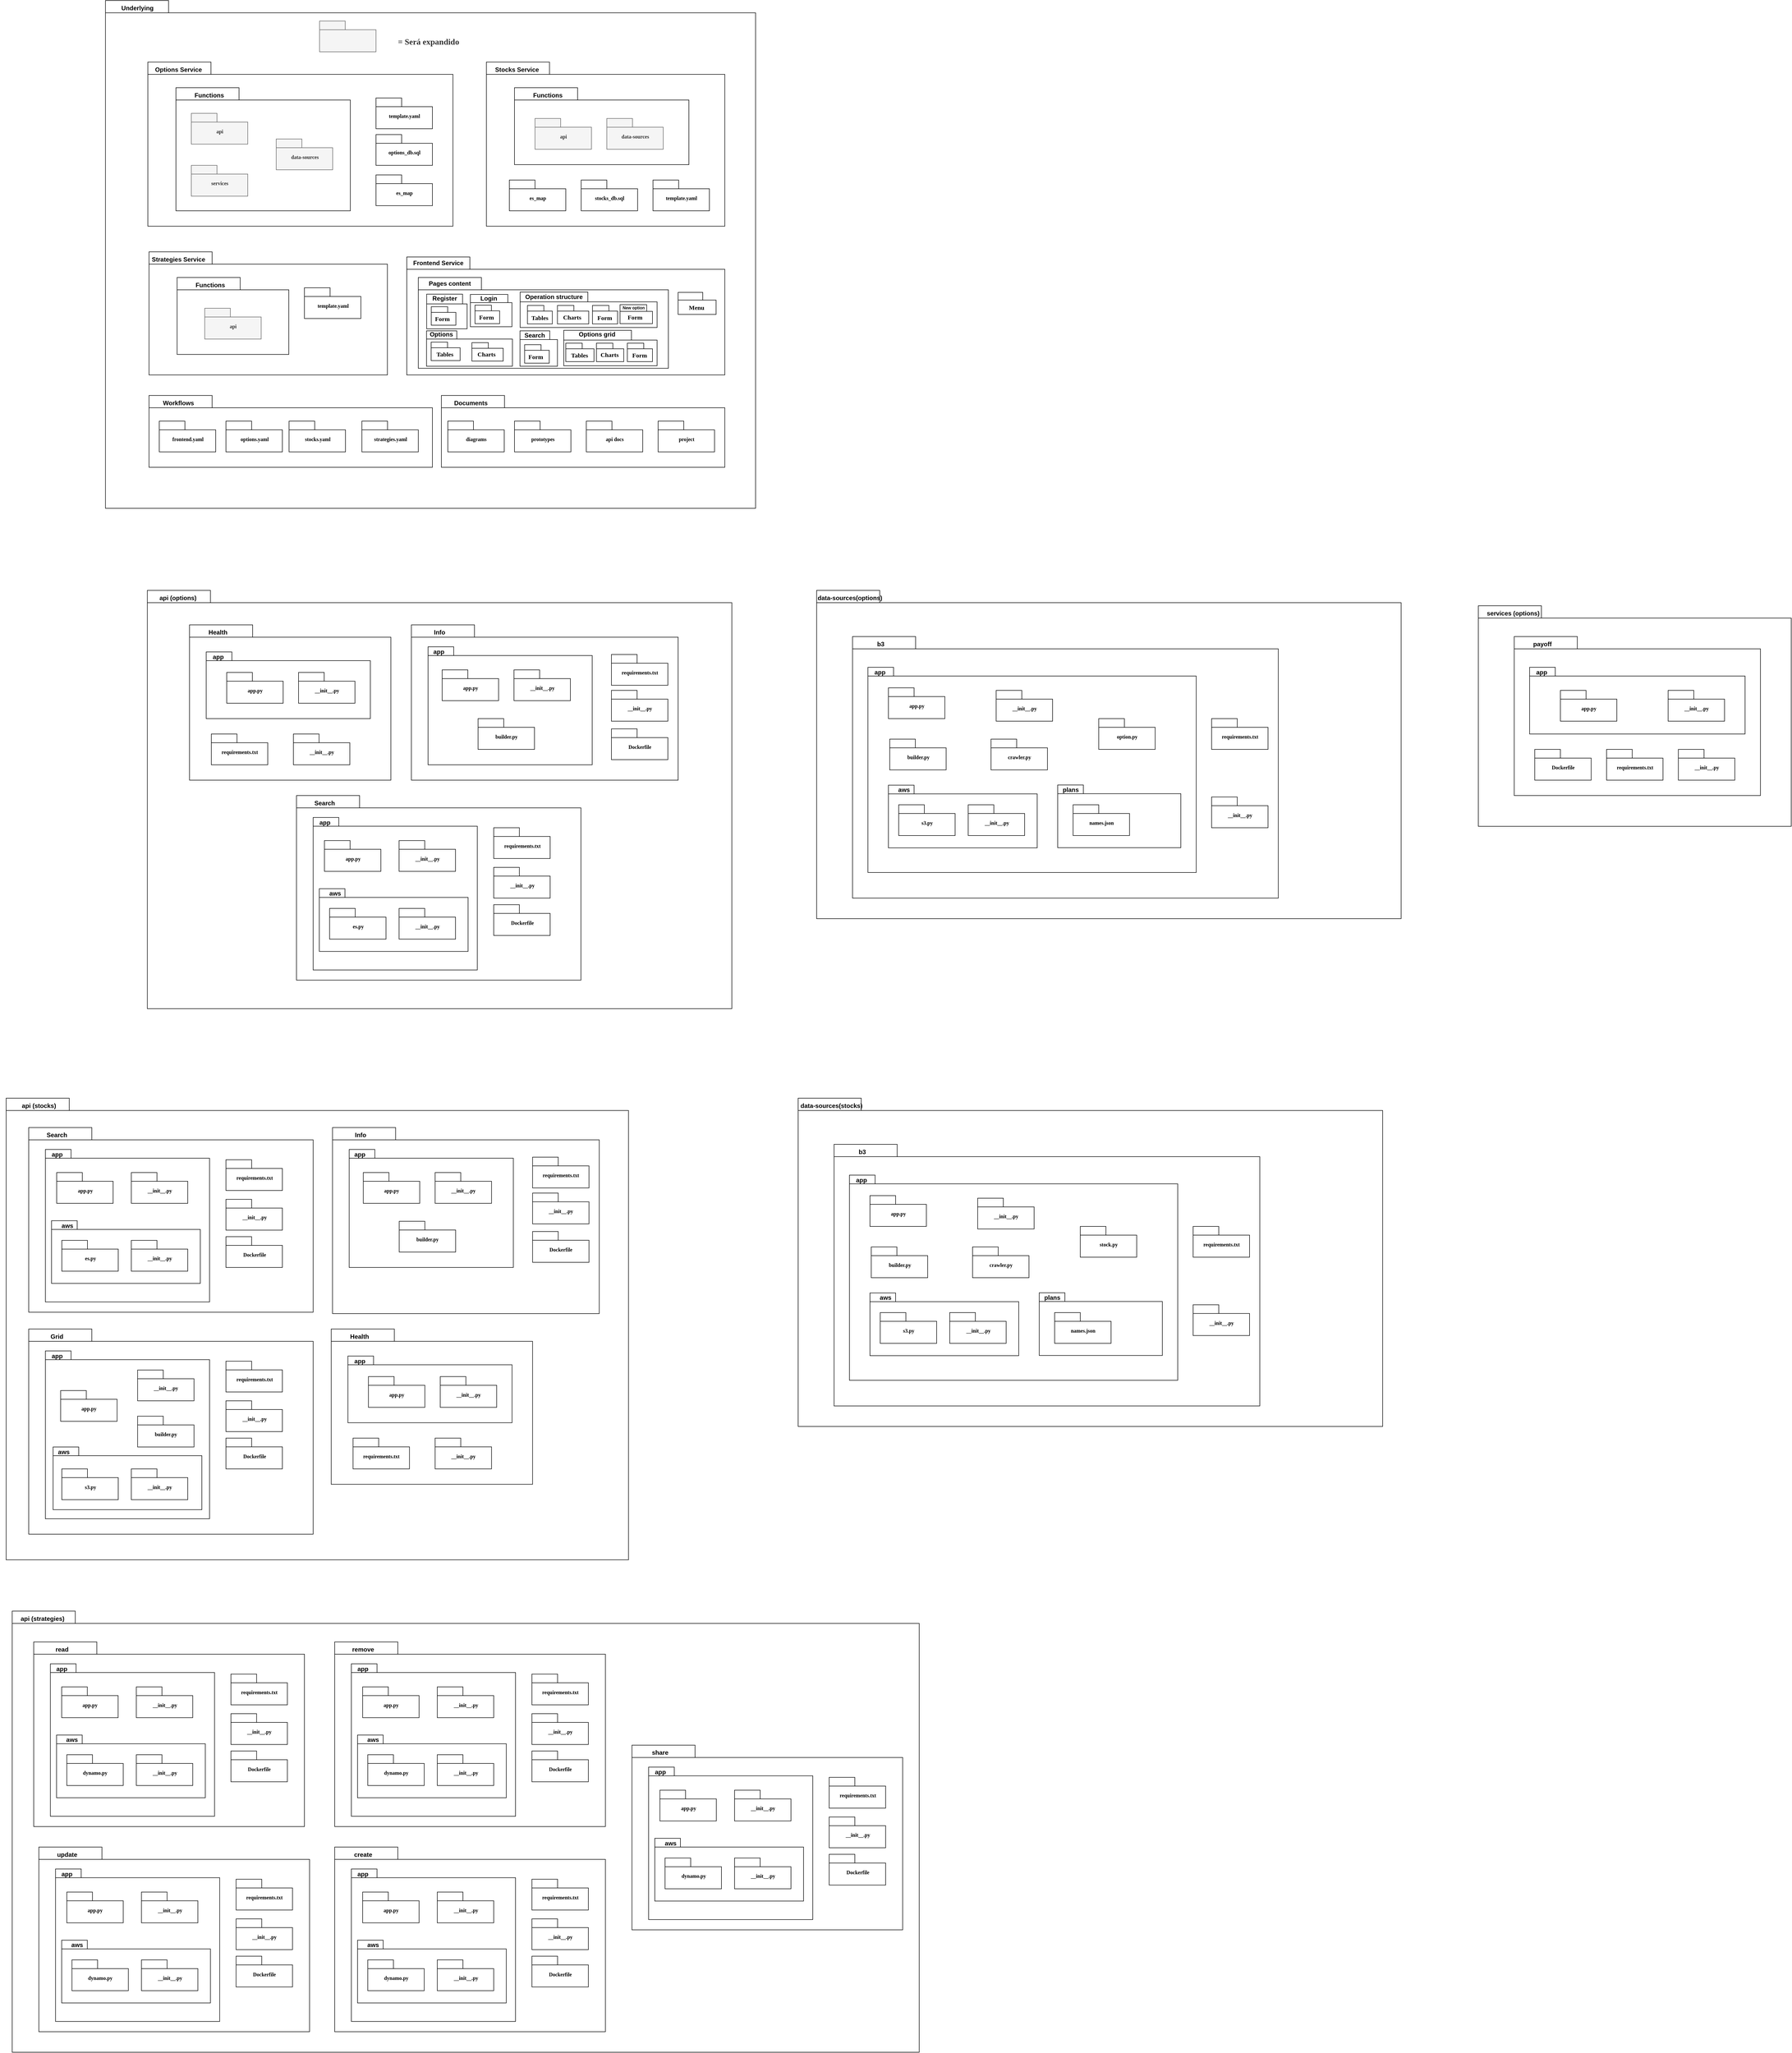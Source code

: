 <mxfile version="18.1.2" type="google"><diagram name="Page-1" id="b5b7bab2-c9e2-2cf4-8b2a-24fd1a2a6d21"><mxGraphModel grid="0" page="1" gridSize="10" guides="1" tooltips="1" connect="1" arrows="1" fold="1" pageScale="1" pageWidth="827" pageHeight="1169" background="none" math="0" shadow="0"><root><mxCell id="0"/><mxCell id="1" parent="0"/><mxCell id="cd2lbIjvF1EJWGNaKTvo-86" value="" style="shape=folder;fontStyle=1;spacingTop=10;tabWidth=123;tabHeight=24;tabPosition=left;html=1;rounded=0;shadow=0;comic=0;labelBackgroundColor=none;strokeColor=#000000;strokeWidth=1;fillColor=#ffffff;fontFamily=Verdana;fontSize=10;fontColor=#000000;align=center;" vertex="1" parent="1"><mxGeometry x="313.62" y="-720" width="1267.38" height="990" as="geometry"/></mxCell><mxCell id="6e0c8c40b5770093-33" value="" style="shape=folder;fontStyle=1;spacingTop=10;tabWidth=123;tabHeight=24;tabPosition=left;html=1;rounded=0;shadow=0;comic=0;labelBackgroundColor=none;strokeColor=#000000;strokeWidth=1;fillColor=#ffffff;fontFamily=Verdana;fontSize=10;fontColor=#000000;align=center;" vertex="1" parent="1"><mxGeometry x="395.25" y="430" width="1139.5" height="815.5" as="geometry"/></mxCell><mxCell id="cd2lbIjvF1EJWGNaKTvo-2" value="api (options)" style="text;html=1;strokeColor=none;fillColor=none;align=center;verticalAlign=middle;whiteSpace=wrap;rounded=0;fontStyle=1" vertex="1" parent="1"><mxGeometry x="380" y="430" width="150" height="30" as="geometry"/></mxCell><mxCell id="cd2lbIjvF1EJWGNaKTvo-6" value="" style="shape=folder;fontStyle=1;spacingTop=10;tabWidth=123;tabHeight=24;tabPosition=left;html=1;rounded=0;shadow=0;comic=0;labelBackgroundColor=none;strokeColor=#000000;strokeWidth=1;fillColor=#ffffff;fontFamily=Verdana;fontSize=10;fontColor=#000000;align=center;" vertex="1" parent="1"><mxGeometry x="477.5" y="497.25" width="392.5" height="302.75" as="geometry"/></mxCell><mxCell id="cd2lbIjvF1EJWGNaKTvo-7" value="Health" style="text;html=1;strokeColor=none;fillColor=none;align=center;verticalAlign=middle;whiteSpace=wrap;rounded=0;fontStyle=1" vertex="1" parent="1"><mxGeometry x="457.5" y="497.25" width="150" height="30" as="geometry"/></mxCell><mxCell id="6e0c8c40b5770093-44" value="" style="shape=folder;fontStyle=1;spacingTop=10;tabWidth=50;tabHeight=17;tabPosition=left;html=1;rounded=0;shadow=0;comic=0;labelBackgroundColor=none;strokeColor=#000000;strokeWidth=1;fillColor=#ffffff;fontFamily=Verdana;fontSize=10;fontColor=#000000;align=center;" vertex="1" parent="1"><mxGeometry x="510" y="550" width="320" height="130" as="geometry"/></mxCell><mxCell id="cd2lbIjvF1EJWGNaKTvo-8" value="app.py" style="shape=folder;fontStyle=1;spacingTop=10;tabWidth=50;tabHeight=17;tabPosition=left;html=1;rounded=0;shadow=0;comic=0;labelBackgroundColor=none;strokeColor=#000000;strokeWidth=1;fillColor=#ffffff;fontFamily=Verdana;fontSize=10;fontColor=#000000;align=center;" vertex="1" parent="1"><mxGeometry x="550" y="590" width="110" height="60" as="geometry"/></mxCell><mxCell id="cd2lbIjvF1EJWGNaKTvo-9" value="&lt;b&gt;app&lt;/b&gt;" style="text;html=1;align=center;verticalAlign=middle;resizable=0;points=[];autosize=1;strokeColor=none;fillColor=none;" vertex="1" parent="1"><mxGeometry x="512.5" y="550" width="40" height="20" as="geometry"/></mxCell><mxCell id="cd2lbIjvF1EJWGNaKTvo-10" value="requirements.txt" style="shape=folder;fontStyle=1;spacingTop=10;tabWidth=50;tabHeight=17;tabPosition=left;html=1;rounded=0;shadow=0;comic=0;labelBackgroundColor=none;strokeColor=#000000;strokeWidth=1;fillColor=#ffffff;fontFamily=Verdana;fontSize=10;fontColor=#000000;align=center;" vertex="1" parent="1"><mxGeometry x="520" y="710" width="110" height="60" as="geometry"/></mxCell><mxCell id="cd2lbIjvF1EJWGNaKTvo-11" value="" style="shape=folder;fontStyle=1;spacingTop=10;tabWidth=123;tabHeight=24;tabPosition=left;html=1;rounded=0;shadow=0;comic=0;labelBackgroundColor=none;strokeColor=#000000;strokeWidth=1;fillColor=#ffffff;fontFamily=Verdana;fontSize=10;fontColor=#000000;align=center;" vertex="1" parent="1"><mxGeometry x="910" y="497.25" width="520" height="302.75" as="geometry"/></mxCell><mxCell id="cd2lbIjvF1EJWGNaKTvo-15" value="__init__.py" style="shape=folder;fontStyle=1;spacingTop=10;tabWidth=50;tabHeight=17;tabPosition=left;html=1;rounded=0;shadow=0;comic=0;labelBackgroundColor=none;strokeColor=#000000;strokeWidth=1;fillColor=#ffffff;fontFamily=Verdana;fontSize=10;fontColor=#000000;align=center;" vertex="1" parent="1"><mxGeometry x="680" y="710" width="110" height="60" as="geometry"/></mxCell><mxCell id="cd2lbIjvF1EJWGNaKTvo-16" value="__init__.py" style="shape=folder;fontStyle=1;spacingTop=10;tabWidth=50;tabHeight=17;tabPosition=left;html=1;rounded=0;shadow=0;comic=0;labelBackgroundColor=none;strokeColor=#000000;strokeWidth=1;fillColor=#ffffff;fontFamily=Verdana;fontSize=10;fontColor=#000000;align=center;" vertex="1" parent="1"><mxGeometry x="690" y="590" width="110" height="60" as="geometry"/></mxCell><mxCell id="cd2lbIjvF1EJWGNaKTvo-17" value="Info" style="text;html=1;strokeColor=none;fillColor=none;align=center;verticalAlign=middle;whiteSpace=wrap;rounded=0;fontStyle=1" vertex="1" parent="1"><mxGeometry x="890" y="497.25" width="150" height="30" as="geometry"/></mxCell><mxCell id="cd2lbIjvF1EJWGNaKTvo-18" value="" style="shape=folder;fontStyle=1;spacingTop=10;tabWidth=50;tabHeight=17;tabPosition=left;html=1;rounded=0;shadow=0;comic=0;labelBackgroundColor=none;strokeColor=#000000;strokeWidth=1;fillColor=#ffffff;fontFamily=Verdana;fontSize=10;fontColor=#000000;align=center;" vertex="1" parent="1"><mxGeometry x="942.5" y="540" width="320" height="230" as="geometry"/></mxCell><mxCell id="cd2lbIjvF1EJWGNaKTvo-13" value="&lt;b&gt;app&lt;/b&gt;" style="text;html=1;align=center;verticalAlign=middle;resizable=0;points=[];autosize=1;strokeColor=none;fillColor=none;" vertex="1" parent="1"><mxGeometry x="942.5" y="540" width="40" height="20" as="geometry"/></mxCell><mxCell id="cd2lbIjvF1EJWGNaKTvo-12" value="app.py" style="shape=folder;fontStyle=1;spacingTop=10;tabWidth=50;tabHeight=17;tabPosition=left;html=1;rounded=0;shadow=0;comic=0;labelBackgroundColor=none;strokeColor=#000000;strokeWidth=1;fillColor=#ffffff;fontFamily=Verdana;fontSize=10;fontColor=#000000;align=center;" vertex="1" parent="1"><mxGeometry x="970" y="585" width="110" height="60" as="geometry"/></mxCell><mxCell id="cd2lbIjvF1EJWGNaKTvo-14" value="requirements.txt" style="shape=folder;fontStyle=1;spacingTop=10;tabWidth=50;tabHeight=17;tabPosition=left;html=1;rounded=0;shadow=0;comic=0;labelBackgroundColor=none;strokeColor=#000000;strokeWidth=1;fillColor=#ffffff;fontFamily=Verdana;fontSize=10;fontColor=#000000;align=center;" vertex="1" parent="1"><mxGeometry x="1300" y="555" width="110" height="60" as="geometry"/></mxCell><mxCell id="cd2lbIjvF1EJWGNaKTvo-19" value="__init__.py" style="shape=folder;fontStyle=1;spacingTop=10;tabWidth=50;tabHeight=17;tabPosition=left;html=1;rounded=0;shadow=0;comic=0;labelBackgroundColor=none;strokeColor=#000000;strokeWidth=1;fillColor=#ffffff;fontFamily=Verdana;fontSize=10;fontColor=#000000;align=center;" vertex="1" parent="1"><mxGeometry x="1110" y="585" width="110" height="60" as="geometry"/></mxCell><mxCell id="cd2lbIjvF1EJWGNaKTvo-20" value="__init__.py" style="shape=folder;fontStyle=1;spacingTop=10;tabWidth=50;tabHeight=17;tabPosition=left;html=1;rounded=0;shadow=0;comic=0;labelBackgroundColor=none;strokeColor=#000000;strokeWidth=1;fillColor=#ffffff;fontFamily=Verdana;fontSize=10;fontColor=#000000;align=center;" vertex="1" parent="1"><mxGeometry x="1300" y="625" width="110" height="60" as="geometry"/></mxCell><mxCell id="cd2lbIjvF1EJWGNaKTvo-21" value="Dockerfile" style="shape=folder;fontStyle=1;spacingTop=10;tabWidth=50;tabHeight=17;tabPosition=left;html=1;rounded=0;shadow=0;comic=0;labelBackgroundColor=none;strokeColor=#000000;strokeWidth=1;fillColor=#ffffff;fontFamily=Verdana;fontSize=10;fontColor=#000000;align=center;" vertex="1" parent="1"><mxGeometry x="1300" y="700" width="110" height="60" as="geometry"/></mxCell><mxCell id="cd2lbIjvF1EJWGNaKTvo-22" value="builder.py" style="shape=folder;fontStyle=1;spacingTop=10;tabWidth=50;tabHeight=17;tabPosition=left;html=1;rounded=0;shadow=0;comic=0;labelBackgroundColor=none;strokeColor=#000000;strokeWidth=1;fillColor=#ffffff;fontFamily=Verdana;fontSize=10;fontColor=#000000;align=center;" vertex="1" parent="1"><mxGeometry x="1040" y="680" width="110" height="60" as="geometry"/></mxCell><mxCell id="cd2lbIjvF1EJWGNaKTvo-25" value="" style="shape=folder;fontStyle=1;spacingTop=10;tabWidth=123;tabHeight=24;tabPosition=left;html=1;rounded=0;shadow=0;comic=0;labelBackgroundColor=none;strokeColor=#000000;strokeWidth=1;fillColor=#ffffff;fontFamily=Verdana;fontSize=10;fontColor=#000000;align=center;" vertex="1" parent="1"><mxGeometry x="686" y="830" width="554.5" height="360" as="geometry"/></mxCell><mxCell id="cd2lbIjvF1EJWGNaKTvo-26" value="Search" style="text;html=1;strokeColor=none;fillColor=none;align=center;verticalAlign=middle;whiteSpace=wrap;rounded=0;fontStyle=1" vertex="1" parent="1"><mxGeometry x="666" y="830" width="150" height="30" as="geometry"/></mxCell><mxCell id="cd2lbIjvF1EJWGNaKTvo-27" value="" style="shape=folder;fontStyle=1;spacingTop=10;tabWidth=50;tabHeight=17;tabPosition=left;html=1;rounded=0;shadow=0;comic=0;labelBackgroundColor=none;strokeColor=#000000;strokeWidth=1;fillColor=#ffffff;fontFamily=Verdana;fontSize=10;fontColor=#000000;align=center;" vertex="1" parent="1"><mxGeometry x="718.5" y="872.75" width="320" height="297.25" as="geometry"/></mxCell><mxCell id="cd2lbIjvF1EJWGNaKTvo-28" value="requirements.txt" style="shape=folder;fontStyle=1;spacingTop=10;tabWidth=50;tabHeight=17;tabPosition=left;html=1;rounded=0;shadow=0;comic=0;labelBackgroundColor=none;strokeColor=#000000;strokeWidth=1;fillColor=#ffffff;fontFamily=Verdana;fontSize=10;fontColor=#000000;align=center;" vertex="1" parent="1"><mxGeometry x="1070.5" y="892.75" width="110" height="60" as="geometry"/></mxCell><mxCell id="cd2lbIjvF1EJWGNaKTvo-29" value="__init__.py" style="shape=folder;fontStyle=1;spacingTop=10;tabWidth=50;tabHeight=17;tabPosition=left;html=1;rounded=0;shadow=0;comic=0;labelBackgroundColor=none;strokeColor=#000000;strokeWidth=1;fillColor=#ffffff;fontFamily=Verdana;fontSize=10;fontColor=#000000;align=center;" vertex="1" parent="1"><mxGeometry x="886" y="917.75" width="110" height="60" as="geometry"/></mxCell><mxCell id="cd2lbIjvF1EJWGNaKTvo-30" value="__init__.py" style="shape=folder;fontStyle=1;spacingTop=10;tabWidth=50;tabHeight=17;tabPosition=left;html=1;rounded=0;shadow=0;comic=0;labelBackgroundColor=none;strokeColor=#000000;strokeWidth=1;fillColor=#ffffff;fontFamily=Verdana;fontSize=10;fontColor=#000000;align=center;" vertex="1" parent="1"><mxGeometry x="1070.5" y="970" width="110" height="60" as="geometry"/></mxCell><mxCell id="cd2lbIjvF1EJWGNaKTvo-31" value="Dockerfile" style="shape=folder;fontStyle=1;spacingTop=10;tabWidth=50;tabHeight=17;tabPosition=left;html=1;rounded=0;shadow=0;comic=0;labelBackgroundColor=none;strokeColor=#000000;strokeWidth=1;fillColor=#ffffff;fontFamily=Verdana;fontSize=10;fontColor=#000000;align=center;" vertex="1" parent="1"><mxGeometry x="1070.5" y="1042.76" width="110" height="60" as="geometry"/></mxCell><mxCell id="cd2lbIjvF1EJWGNaKTvo-32" value="app.py" style="shape=folder;fontStyle=1;spacingTop=10;tabWidth=50;tabHeight=17;tabPosition=left;html=1;rounded=0;shadow=0;comic=0;labelBackgroundColor=none;strokeColor=#000000;strokeWidth=1;fillColor=#ffffff;fontFamily=Verdana;fontSize=10;fontColor=#000000;align=center;" vertex="1" parent="1"><mxGeometry x="740.5" y="917.75" width="110" height="60" as="geometry"/></mxCell><mxCell id="cd2lbIjvF1EJWGNaKTvo-33" value="" style="shape=folder;fontStyle=1;spacingTop=10;tabWidth=50;tabHeight=17;tabPosition=left;html=1;rounded=0;shadow=0;comic=0;labelBackgroundColor=none;strokeColor=#000000;strokeWidth=1;fillColor=#ffffff;fontFamily=Verdana;fontSize=10;fontColor=#000000;align=center;" vertex="1" parent="1"><mxGeometry x="730.5" y="1011.63" width="290" height="122.25" as="geometry"/></mxCell><mxCell id="cd2lbIjvF1EJWGNaKTvo-34" value="&lt;b&gt;app&lt;/b&gt;" style="text;html=1;align=center;verticalAlign=middle;resizable=0;points=[];autosize=1;strokeColor=none;fillColor=none;" vertex="1" parent="1"><mxGeometry x="720.5" y="872.75" width="40" height="20" as="geometry"/></mxCell><mxCell id="cd2lbIjvF1EJWGNaKTvo-35" value="&lt;b&gt;aws&lt;/b&gt;" style="text;html=1;align=center;verticalAlign=middle;resizable=0;points=[];autosize=1;strokeColor=none;fillColor=none;" vertex="1" parent="1"><mxGeometry x="740.5" y="1011.37" width="40" height="20" as="geometry"/></mxCell><mxCell id="cd2lbIjvF1EJWGNaKTvo-36" value="es.py" style="shape=folder;fontStyle=1;spacingTop=10;tabWidth=50;tabHeight=17;tabPosition=left;html=1;rounded=0;shadow=0;comic=0;labelBackgroundColor=none;strokeColor=#000000;strokeWidth=1;fillColor=#ffffff;fontFamily=Verdana;fontSize=10;fontColor=#000000;align=center;" vertex="1" parent="1"><mxGeometry x="750.5" y="1050" width="110" height="60" as="geometry"/></mxCell><mxCell id="cd2lbIjvF1EJWGNaKTvo-37" value="__init__.py" style="shape=folder;fontStyle=1;spacingTop=10;tabWidth=50;tabHeight=17;tabPosition=left;html=1;rounded=0;shadow=0;comic=0;labelBackgroundColor=none;strokeColor=#000000;strokeWidth=1;fillColor=#ffffff;fontFamily=Verdana;fontSize=10;fontColor=#000000;align=center;" vertex="1" parent="1"><mxGeometry x="886" y="1050" width="110" height="60" as="geometry"/></mxCell><mxCell id="cd2lbIjvF1EJWGNaKTvo-51" value="" style="shape=folder;fontStyle=1;spacingTop=10;tabWidth=123;tabHeight=24;tabPosition=left;html=1;rounded=0;shadow=0;comic=0;labelBackgroundColor=none;strokeColor=#000000;strokeWidth=1;fillColor=#ffffff;fontFamily=Verdana;fontSize=10;fontColor=#000000;align=center;" vertex="1" parent="1"><mxGeometry x="396.25" y="-600" width="594.75" height="320" as="geometry"/></mxCell><mxCell id="cd2lbIjvF1EJWGNaKTvo-52" value="Options Service" style="text;html=1;strokeColor=none;fillColor=none;align=center;verticalAlign=middle;whiteSpace=wrap;rounded=0;fontStyle=1" vertex="1" parent="1"><mxGeometry x="381" y="-600" width="150" height="30" as="geometry"/></mxCell><mxCell id="cd2lbIjvF1EJWGNaKTvo-53" value="" style="shape=folder;fontStyle=1;spacingTop=10;tabWidth=123;tabHeight=24;tabPosition=left;html=1;rounded=0;shadow=0;comic=0;labelBackgroundColor=none;strokeColor=#000000;strokeWidth=1;fillColor=#ffffff;fontFamily=Verdana;fontSize=10;fontColor=#000000;align=center;" vertex="1" parent="1"><mxGeometry x="451" y="-550" width="340" height="240" as="geometry"/></mxCell><mxCell id="cd2lbIjvF1EJWGNaKTvo-54" value="Functions" style="text;html=1;strokeColor=none;fillColor=none;align=center;verticalAlign=middle;whiteSpace=wrap;rounded=0;fontStyle=1" vertex="1" parent="1"><mxGeometry x="441" y="-550" width="150" height="30" as="geometry"/></mxCell><mxCell id="cd2lbIjvF1EJWGNaKTvo-55" value="template.yaml" style="shape=folder;fontStyle=1;spacingTop=10;tabWidth=50;tabHeight=17;tabPosition=left;html=1;rounded=0;shadow=0;comic=0;labelBackgroundColor=none;strokeColor=#000000;strokeWidth=1;fillColor=#ffffff;fontFamily=Verdana;fontSize=10;fontColor=#000000;align=center;" vertex="1" parent="1"><mxGeometry x="841" y="-530" width="110" height="60" as="geometry"/></mxCell><mxCell id="cd2lbIjvF1EJWGNaKTvo-56" value="options_db.sql" style="shape=folder;fontStyle=1;spacingTop=10;tabWidth=50;tabHeight=17;tabPosition=left;html=1;rounded=0;shadow=0;comic=0;labelBackgroundColor=none;strokeColor=#000000;strokeWidth=1;fillColor=#ffffff;fontFamily=Verdana;fontSize=10;fontColor=#000000;align=center;" vertex="1" parent="1"><mxGeometry x="841" y="-458.62" width="110" height="60" as="geometry"/></mxCell><mxCell id="cd2lbIjvF1EJWGNaKTvo-57" value="es_map" style="shape=folder;fontStyle=1;spacingTop=10;tabWidth=50;tabHeight=17;tabPosition=left;html=1;rounded=0;shadow=0;comic=0;labelBackgroundColor=none;strokeColor=#000000;strokeWidth=1;fillColor=#ffffff;fontFamily=Verdana;fontSize=10;fontColor=#000000;align=center;" vertex="1" parent="1"><mxGeometry x="841" y="-380" width="110" height="60" as="geometry"/></mxCell><mxCell id="cd2lbIjvF1EJWGNaKTvo-60" value="api" style="shape=folder;fontStyle=1;spacingTop=10;tabWidth=50;tabHeight=17;tabPosition=left;html=1;rounded=0;shadow=0;comic=0;labelBackgroundColor=none;strokeColor=#666666;strokeWidth=1;fillColor=#f5f5f5;fontFamily=Verdana;fontSize=10;fontColor=#333333;align=center;" vertex="1" parent="1"><mxGeometry x="481" y="-500" width="110" height="60" as="geometry"/></mxCell><mxCell id="cd2lbIjvF1EJWGNaKTvo-61" value="" style="shape=folder;fontStyle=1;spacingTop=10;tabWidth=50;tabHeight=17;tabPosition=left;html=1;rounded=0;shadow=0;comic=0;labelBackgroundColor=none;strokeColor=#666666;strokeWidth=1;fillColor=#f5f5f5;fontFamily=Verdana;fontSize=10;fontColor=#333333;align=center;" vertex="1" parent="1"><mxGeometry x="731" y="-680" width="110" height="60" as="geometry"/></mxCell><mxCell id="cd2lbIjvF1EJWGNaKTvo-63" value="services" style="shape=folder;fontStyle=1;spacingTop=10;tabWidth=50;tabHeight=17;tabPosition=left;html=1;rounded=0;shadow=0;comic=0;labelBackgroundColor=none;strokeColor=#666666;strokeWidth=1;fillColor=#f5f5f5;fontFamily=Verdana;fontSize=10;fontColor=#333333;align=center;" vertex="1" parent="1"><mxGeometry x="481" y="-398.62" width="110" height="60" as="geometry"/></mxCell><mxCell id="cd2lbIjvF1EJWGNaKTvo-64" value="data-sources" style="shape=folder;fontStyle=1;spacingTop=10;tabWidth=50;tabHeight=17;tabPosition=left;html=1;rounded=0;shadow=0;comic=0;labelBackgroundColor=none;strokeColor=#666666;strokeWidth=1;fillColor=#f5f5f5;fontFamily=Verdana;fontSize=10;fontColor=#333333;align=center;" vertex="1" parent="1"><mxGeometry x="646.5" y="-450" width="110" height="60" as="geometry"/></mxCell><mxCell id="cd2lbIjvF1EJWGNaKTvo-66" value="" style="shape=folder;fontStyle=1;spacingTop=10;tabWidth=123;tabHeight=24;tabPosition=left;html=1;rounded=0;shadow=0;comic=0;labelBackgroundColor=none;strokeColor=#000000;strokeWidth=1;fillColor=#ffffff;fontFamily=Verdana;fontSize=10;fontColor=#000000;align=center;" vertex="1" parent="1"><mxGeometry x="1056.25" y="-600" width="464.75" height="320" as="geometry"/></mxCell><mxCell id="cd2lbIjvF1EJWGNaKTvo-67" value="Stocks Service" style="text;html=1;strokeColor=none;fillColor=none;align=center;verticalAlign=middle;whiteSpace=wrap;rounded=0;fontStyle=1" vertex="1" parent="1"><mxGeometry x="1041" y="-600" width="150" height="30" as="geometry"/></mxCell><mxCell id="cd2lbIjvF1EJWGNaKTvo-68" value="" style="shape=folder;fontStyle=1;spacingTop=10;tabWidth=123;tabHeight=24;tabPosition=left;html=1;rounded=0;shadow=0;comic=0;labelBackgroundColor=none;strokeColor=#000000;strokeWidth=1;fillColor=#ffffff;fontFamily=Verdana;fontSize=10;fontColor=#000000;align=center;" vertex="1" parent="1"><mxGeometry x="1111" y="-550" width="340" height="150" as="geometry"/></mxCell><mxCell id="cd2lbIjvF1EJWGNaKTvo-69" value="Functions" style="text;html=1;strokeColor=none;fillColor=none;align=center;verticalAlign=middle;whiteSpace=wrap;rounded=0;fontStyle=1" vertex="1" parent="1"><mxGeometry x="1101" y="-550" width="150" height="30" as="geometry"/></mxCell><mxCell id="cd2lbIjvF1EJWGNaKTvo-70" value="template.yaml" style="shape=folder;fontStyle=1;spacingTop=10;tabWidth=50;tabHeight=17;tabPosition=left;html=1;rounded=0;shadow=0;comic=0;labelBackgroundColor=none;strokeColor=#000000;strokeWidth=1;fillColor=#ffffff;fontFamily=Verdana;fontSize=10;fontColor=#000000;align=center;" vertex="1" parent="1"><mxGeometry x="1381" y="-370" width="110" height="60" as="geometry"/></mxCell><mxCell id="cd2lbIjvF1EJWGNaKTvo-71" value="stocks_db.sql" style="shape=folder;fontStyle=1;spacingTop=10;tabWidth=50;tabHeight=17;tabPosition=left;html=1;rounded=0;shadow=0;comic=0;labelBackgroundColor=none;strokeColor=#000000;strokeWidth=1;fillColor=#ffffff;fontFamily=Verdana;fontSize=10;fontColor=#000000;align=center;" vertex="1" parent="1"><mxGeometry x="1241" y="-370" width="110" height="60" as="geometry"/></mxCell><mxCell id="cd2lbIjvF1EJWGNaKTvo-72" value="es_map" style="shape=folder;fontStyle=1;spacingTop=10;tabWidth=50;tabHeight=17;tabPosition=left;html=1;rounded=0;shadow=0;comic=0;labelBackgroundColor=none;strokeColor=#000000;strokeWidth=1;fillColor=#ffffff;fontFamily=Verdana;fontSize=10;fontColor=#000000;align=center;" vertex="1" parent="1"><mxGeometry x="1101" y="-370" width="110" height="60" as="geometry"/></mxCell><mxCell id="cd2lbIjvF1EJWGNaKTvo-73" value="api" style="shape=folder;fontStyle=1;spacingTop=10;tabWidth=50;tabHeight=17;tabPosition=left;html=1;rounded=0;shadow=0;comic=0;labelBackgroundColor=none;strokeColor=#666666;strokeWidth=1;fillColor=#f5f5f5;fontFamily=Verdana;fontSize=10;fontColor=#333333;align=center;" vertex="1" parent="1"><mxGeometry x="1151" y="-490" width="110" height="60" as="geometry"/></mxCell><mxCell id="cd2lbIjvF1EJWGNaKTvo-75" value="data-sources" style="shape=folder;fontStyle=1;spacingTop=10;tabWidth=50;tabHeight=17;tabPosition=left;html=1;rounded=0;shadow=0;comic=0;labelBackgroundColor=none;strokeColor=#666666;strokeWidth=1;fillColor=#f5f5f5;fontFamily=Verdana;fontSize=10;fontColor=#333333;align=center;" vertex="1" parent="1"><mxGeometry x="1291" y="-490" width="110" height="60" as="geometry"/></mxCell><mxCell id="cd2lbIjvF1EJWGNaKTvo-77" value="" style="shape=folder;fontStyle=1;spacingTop=10;tabWidth=123;tabHeight=24;tabPosition=left;html=1;rounded=0;shadow=0;comic=0;labelBackgroundColor=none;strokeColor=#000000;strokeWidth=1;fillColor=#ffffff;fontFamily=Verdana;fontSize=10;fontColor=#000000;align=center;" vertex="1" parent="1"><mxGeometry x="398.5" y="-230" width="464.75" height="240" as="geometry"/></mxCell><mxCell id="cd2lbIjvF1EJWGNaKTvo-78" value="" style="shape=folder;fontStyle=1;spacingTop=10;tabWidth=123;tabHeight=24;tabPosition=left;html=1;rounded=0;shadow=0;comic=0;labelBackgroundColor=none;strokeColor=#000000;strokeWidth=1;fillColor=#ffffff;fontFamily=Verdana;fontSize=10;fontColor=#000000;align=center;" vertex="1" parent="1"><mxGeometry x="453.25" y="-180" width="217.75" height="150" as="geometry"/></mxCell><mxCell id="cd2lbIjvF1EJWGNaKTvo-79" value="Functions" style="text;html=1;strokeColor=none;fillColor=none;align=center;verticalAlign=middle;whiteSpace=wrap;rounded=0;fontStyle=1" vertex="1" parent="1"><mxGeometry x="443.25" y="-180" width="150" height="30" as="geometry"/></mxCell><mxCell id="cd2lbIjvF1EJWGNaKTvo-80" value="template.yaml" style="shape=folder;fontStyle=1;spacingTop=10;tabWidth=50;tabHeight=17;tabPosition=left;html=1;rounded=0;shadow=0;comic=0;labelBackgroundColor=none;strokeColor=#000000;strokeWidth=1;fillColor=#ffffff;fontFamily=Verdana;fontSize=10;fontColor=#000000;align=center;" vertex="1" parent="1"><mxGeometry x="701.5" y="-160" width="110" height="60" as="geometry"/></mxCell><mxCell id="cd2lbIjvF1EJWGNaKTvo-83" value="api" style="shape=folder;fontStyle=1;spacingTop=10;tabWidth=50;tabHeight=17;tabPosition=left;html=1;rounded=0;shadow=0;comic=0;labelBackgroundColor=none;strokeColor=#666666;strokeWidth=1;fillColor=#f5f5f5;fontFamily=Verdana;fontSize=10;fontColor=#333333;align=center;" vertex="1" parent="1"><mxGeometry x="507.13" y="-120" width="110" height="60" as="geometry"/></mxCell><mxCell id="cd2lbIjvF1EJWGNaKTvo-85" value="Strategies Service" style="text;html=1;strokeColor=none;fillColor=none;align=center;verticalAlign=middle;whiteSpace=wrap;rounded=0;fontStyle=1" vertex="1" parent="1"><mxGeometry x="381" y="-230" width="150" height="30" as="geometry"/></mxCell><mxCell id="cd2lbIjvF1EJWGNaKTvo-87" value="" style="shape=folder;fontStyle=1;spacingTop=10;tabWidth=123;tabHeight=24;tabPosition=left;html=1;rounded=0;shadow=0;comic=0;labelBackgroundColor=none;strokeColor=#000000;strokeWidth=1;fillColor=#ffffff;fontFamily=Verdana;fontSize=10;fontColor=#000000;align=center;" vertex="1" parent="1"><mxGeometry x="901" y="-220" width="620" height="230" as="geometry"/></mxCell><mxCell id="cd2lbIjvF1EJWGNaKTvo-88" value="Frontend Service" style="text;html=1;strokeColor=none;fillColor=none;align=center;verticalAlign=middle;whiteSpace=wrap;rounded=0;fontStyle=1" vertex="1" parent="1"><mxGeometry x="901" y="-220" width="123" height="24" as="geometry"/></mxCell><mxCell id="cd2lbIjvF1EJWGNaKTvo-89" value="Underlying" style="text;html=1;strokeColor=none;fillColor=none;align=center;verticalAlign=middle;whiteSpace=wrap;rounded=0;fontStyle=1" vertex="1" parent="1"><mxGeometry x="301" y="-720" width="150" height="30" as="geometry"/></mxCell><mxCell id="cd2lbIjvF1EJWGNaKTvo-90" value="" style="shape=folder;fontStyle=1;spacingTop=10;tabWidth=123;tabHeight=24;tabPosition=left;html=1;rounded=0;shadow=0;comic=0;labelBackgroundColor=none;strokeColor=#000000;strokeWidth=1;fillColor=#ffffff;fontFamily=Verdana;fontSize=10;fontColor=#000000;align=center;" vertex="1" parent="1"><mxGeometry x="398.5" y="50" width="552.5" height="140" as="geometry"/></mxCell><mxCell id="cd2lbIjvF1EJWGNaKTvo-91" value="Workflows" style="text;html=1;strokeColor=none;fillColor=none;align=center;verticalAlign=middle;whiteSpace=wrap;rounded=0;fontStyle=1" vertex="1" parent="1"><mxGeometry x="381" y="50" width="150" height="30" as="geometry"/></mxCell><mxCell id="cd2lbIjvF1EJWGNaKTvo-92" value="frontend.yaml" style="shape=folder;fontStyle=1;spacingTop=10;tabWidth=50;tabHeight=17;tabPosition=left;html=1;rounded=0;shadow=0;comic=0;labelBackgroundColor=none;strokeColor=#000000;strokeWidth=1;fillColor=#ffffff;fontFamily=Verdana;fontSize=10;fontColor=#000000;align=center;" vertex="1" parent="1"><mxGeometry x="418.5" y="100" width="110" height="60" as="geometry"/></mxCell><mxCell id="cd2lbIjvF1EJWGNaKTvo-93" value="options.yaml" style="shape=folder;fontStyle=1;spacingTop=10;tabWidth=50;tabHeight=17;tabPosition=left;html=1;rounded=0;shadow=0;comic=0;labelBackgroundColor=none;strokeColor=#000000;strokeWidth=1;fillColor=#ffffff;fontFamily=Verdana;fontSize=10;fontColor=#000000;align=center;" vertex="1" parent="1"><mxGeometry x="548.5" y="100" width="110" height="60" as="geometry"/></mxCell><mxCell id="cd2lbIjvF1EJWGNaKTvo-94" value="stocks.yaml" style="shape=folder;fontStyle=1;spacingTop=10;tabWidth=50;tabHeight=17;tabPosition=left;html=1;rounded=0;shadow=0;comic=0;labelBackgroundColor=none;strokeColor=#000000;strokeWidth=1;fillColor=#ffffff;fontFamily=Verdana;fontSize=10;fontColor=#000000;align=center;" vertex="1" parent="1"><mxGeometry x="671.5" y="100" width="110" height="60" as="geometry"/></mxCell><mxCell id="cd2lbIjvF1EJWGNaKTvo-95" value="strategies.yaml" style="shape=folder;fontStyle=1;spacingTop=10;tabWidth=50;tabHeight=17;tabPosition=left;html=1;rounded=0;shadow=0;comic=0;labelBackgroundColor=none;strokeColor=#000000;strokeWidth=1;fillColor=#ffffff;fontFamily=Verdana;fontSize=10;fontColor=#000000;align=center;" vertex="1" parent="1"><mxGeometry x="813.5" y="100" width="110" height="60" as="geometry"/></mxCell><mxCell id="cd2lbIjvF1EJWGNaKTvo-97" value="" style="shape=folder;fontStyle=1;spacingTop=10;tabWidth=123;tabHeight=24;tabPosition=left;html=1;rounded=0;shadow=0;comic=0;labelBackgroundColor=none;strokeColor=#000000;strokeWidth=1;fillColor=#ffffff;fontFamily=Verdana;fontSize=10;fontColor=#000000;align=center;" vertex="1" parent="1"><mxGeometry x="968.5" y="50" width="552.5" height="140" as="geometry"/></mxCell><mxCell id="cd2lbIjvF1EJWGNaKTvo-98" value="Documents" style="text;html=1;strokeColor=none;fillColor=none;align=center;verticalAlign=middle;whiteSpace=wrap;rounded=0;fontStyle=1" vertex="1" parent="1"><mxGeometry x="951" y="50" width="150" height="30" as="geometry"/></mxCell><mxCell id="cd2lbIjvF1EJWGNaKTvo-99" value="diagrams" style="shape=folder;fontStyle=1;spacingTop=10;tabWidth=50;tabHeight=17;tabPosition=left;html=1;rounded=0;shadow=0;comic=0;labelBackgroundColor=none;strokeColor=#000000;strokeWidth=1;fillColor=#ffffff;fontFamily=Verdana;fontSize=10;fontColor=#000000;align=center;" vertex="1" parent="1"><mxGeometry x="981" y="100" width="110" height="60" as="geometry"/></mxCell><mxCell id="cd2lbIjvF1EJWGNaKTvo-100" value="prototypes" style="shape=folder;fontStyle=1;spacingTop=10;tabWidth=50;tabHeight=17;tabPosition=left;html=1;rounded=0;shadow=0;comic=0;labelBackgroundColor=none;strokeColor=#000000;strokeWidth=1;fillColor=#ffffff;fontFamily=Verdana;fontSize=10;fontColor=#000000;align=center;" vertex="1" parent="1"><mxGeometry x="1111" y="100" width="110" height="60" as="geometry"/></mxCell><mxCell id="cd2lbIjvF1EJWGNaKTvo-101" value="api docs" style="shape=folder;fontStyle=1;spacingTop=10;tabWidth=50;tabHeight=17;tabPosition=left;html=1;rounded=0;shadow=0;comic=0;labelBackgroundColor=none;strokeColor=#000000;strokeWidth=1;fillColor=#ffffff;fontFamily=Verdana;fontSize=10;fontColor=#000000;align=center;" vertex="1" parent="1"><mxGeometry x="1251" y="100" width="110" height="60" as="geometry"/></mxCell><mxCell id="cd2lbIjvF1EJWGNaKTvo-102" value="project" style="shape=folder;fontStyle=1;spacingTop=10;tabWidth=50;tabHeight=17;tabPosition=left;html=1;rounded=0;shadow=0;comic=0;labelBackgroundColor=none;strokeColor=#000000;strokeWidth=1;fillColor=#ffffff;fontFamily=Verdana;fontSize=10;fontColor=#000000;align=center;" vertex="1" parent="1"><mxGeometry x="1391" y="100" width="110" height="60" as="geometry"/></mxCell><mxCell id="cd2lbIjvF1EJWGNaKTvo-103" value="" style="shape=folder;fontStyle=1;spacingTop=10;tabWidth=123;tabHeight=24;tabPosition=left;html=1;rounded=0;shadow=0;comic=0;labelBackgroundColor=none;strokeColor=#000000;strokeWidth=1;fillColor=#ffffff;fontFamily=Verdana;fontSize=10;fontColor=#000000;align=center;" vertex="1" parent="1"><mxGeometry x="120" y="1420" width="1213.25" height="900" as="geometry"/></mxCell><mxCell id="cd2lbIjvF1EJWGNaKTvo-104" value="api (stocks)" style="text;html=1;strokeColor=none;fillColor=none;align=center;verticalAlign=middle;whiteSpace=wrap;rounded=0;fontStyle=1" vertex="1" parent="1"><mxGeometry x="108.5" y="1420" width="150" height="30" as="geometry"/></mxCell><mxCell id="cd2lbIjvF1EJWGNaKTvo-111" value="" style="shape=folder;fontStyle=1;spacingTop=10;tabWidth=123;tabHeight=24;tabPosition=left;html=1;rounded=0;shadow=0;comic=0;labelBackgroundColor=none;strokeColor=#000000;strokeWidth=1;fillColor=#ffffff;fontFamily=Verdana;fontSize=10;fontColor=#000000;align=center;" vertex="1" parent="1"><mxGeometry x="756.25" y="1477.25" width="520" height="362.75" as="geometry"/></mxCell><mxCell id="cd2lbIjvF1EJWGNaKTvo-114" value="Info" style="text;html=1;strokeColor=none;fillColor=none;align=center;verticalAlign=middle;whiteSpace=wrap;rounded=0;fontStyle=1" vertex="1" parent="1"><mxGeometry x="736.25" y="1477.25" width="150" height="30" as="geometry"/></mxCell><mxCell id="cd2lbIjvF1EJWGNaKTvo-115" value="" style="shape=folder;fontStyle=1;spacingTop=10;tabWidth=50;tabHeight=17;tabPosition=left;html=1;rounded=0;shadow=0;comic=0;labelBackgroundColor=none;strokeColor=#000000;strokeWidth=1;fillColor=#ffffff;fontFamily=Verdana;fontSize=10;fontColor=#000000;align=center;" vertex="1" parent="1"><mxGeometry x="788.75" y="1520" width="320" height="230" as="geometry"/></mxCell><mxCell id="cd2lbIjvF1EJWGNaKTvo-116" value="&lt;b&gt;app&lt;/b&gt;" style="text;html=1;align=center;verticalAlign=middle;resizable=0;points=[];autosize=1;strokeColor=none;fillColor=none;" vertex="1" parent="1"><mxGeometry x="788.75" y="1520" width="40" height="20" as="geometry"/></mxCell><mxCell id="cd2lbIjvF1EJWGNaKTvo-117" value="app.py" style="shape=folder;fontStyle=1;spacingTop=10;tabWidth=50;tabHeight=17;tabPosition=left;html=1;rounded=0;shadow=0;comic=0;labelBackgroundColor=none;strokeColor=#000000;strokeWidth=1;fillColor=#ffffff;fontFamily=Verdana;fontSize=10;fontColor=#000000;align=center;" vertex="1" parent="1"><mxGeometry x="816.25" y="1565" width="110" height="60" as="geometry"/></mxCell><mxCell id="cd2lbIjvF1EJWGNaKTvo-118" value="requirements.txt" style="shape=folder;fontStyle=1;spacingTop=10;tabWidth=50;tabHeight=17;tabPosition=left;html=1;rounded=0;shadow=0;comic=0;labelBackgroundColor=none;strokeColor=#000000;strokeWidth=1;fillColor=#ffffff;fontFamily=Verdana;fontSize=10;fontColor=#000000;align=center;" vertex="1" parent="1"><mxGeometry x="1146.25" y="1535" width="110" height="60" as="geometry"/></mxCell><mxCell id="cd2lbIjvF1EJWGNaKTvo-119" value="__init__.py" style="shape=folder;fontStyle=1;spacingTop=10;tabWidth=50;tabHeight=17;tabPosition=left;html=1;rounded=0;shadow=0;comic=0;labelBackgroundColor=none;strokeColor=#000000;strokeWidth=1;fillColor=#ffffff;fontFamily=Verdana;fontSize=10;fontColor=#000000;align=center;" vertex="1" parent="1"><mxGeometry x="956.25" y="1565" width="110" height="60" as="geometry"/></mxCell><mxCell id="cd2lbIjvF1EJWGNaKTvo-120" value="__init__.py" style="shape=folder;fontStyle=1;spacingTop=10;tabWidth=50;tabHeight=17;tabPosition=left;html=1;rounded=0;shadow=0;comic=0;labelBackgroundColor=none;strokeColor=#000000;strokeWidth=1;fillColor=#ffffff;fontFamily=Verdana;fontSize=10;fontColor=#000000;align=center;" vertex="1" parent="1"><mxGeometry x="1146.25" y="1605" width="110" height="60" as="geometry"/></mxCell><mxCell id="cd2lbIjvF1EJWGNaKTvo-121" value="Dockerfile" style="shape=folder;fontStyle=1;spacingTop=10;tabWidth=50;tabHeight=17;tabPosition=left;html=1;rounded=0;shadow=0;comic=0;labelBackgroundColor=none;strokeColor=#000000;strokeWidth=1;fillColor=#ffffff;fontFamily=Verdana;fontSize=10;fontColor=#000000;align=center;" vertex="1" parent="1"><mxGeometry x="1146.25" y="1680" width="110" height="60" as="geometry"/></mxCell><mxCell id="cd2lbIjvF1EJWGNaKTvo-122" value="builder.py" style="shape=folder;fontStyle=1;spacingTop=10;tabWidth=50;tabHeight=17;tabPosition=left;html=1;rounded=0;shadow=0;comic=0;labelBackgroundColor=none;strokeColor=#000000;strokeWidth=1;fillColor=#ffffff;fontFamily=Verdana;fontSize=10;fontColor=#000000;align=center;" vertex="1" parent="1"><mxGeometry x="886.25" y="1660" width="110" height="60" as="geometry"/></mxCell><mxCell id="cd2lbIjvF1EJWGNaKTvo-123" value="" style="shape=folder;fontStyle=1;spacingTop=10;tabWidth=123;tabHeight=24;tabPosition=left;html=1;rounded=0;shadow=0;comic=0;labelBackgroundColor=none;strokeColor=#000000;strokeWidth=1;fillColor=#ffffff;fontFamily=Verdana;fontSize=10;fontColor=#000000;align=center;" vertex="1" parent="1"><mxGeometry x="164" y="1477.25" width="554.5" height="360" as="geometry"/></mxCell><mxCell id="cd2lbIjvF1EJWGNaKTvo-124" value="Search" style="text;html=1;strokeColor=none;fillColor=none;align=center;verticalAlign=middle;whiteSpace=wrap;rounded=0;fontStyle=1" vertex="1" parent="1"><mxGeometry x="144" y="1477.25" width="150" height="30" as="geometry"/></mxCell><mxCell id="cd2lbIjvF1EJWGNaKTvo-125" value="" style="shape=folder;fontStyle=1;spacingTop=10;tabWidth=50;tabHeight=17;tabPosition=left;html=1;rounded=0;shadow=0;comic=0;labelBackgroundColor=none;strokeColor=#000000;strokeWidth=1;fillColor=#ffffff;fontFamily=Verdana;fontSize=10;fontColor=#000000;align=center;" vertex="1" parent="1"><mxGeometry x="196.5" y="1520" width="320" height="297.25" as="geometry"/></mxCell><mxCell id="cd2lbIjvF1EJWGNaKTvo-126" value="requirements.txt" style="shape=folder;fontStyle=1;spacingTop=10;tabWidth=50;tabHeight=17;tabPosition=left;html=1;rounded=0;shadow=0;comic=0;labelBackgroundColor=none;strokeColor=#000000;strokeWidth=1;fillColor=#ffffff;fontFamily=Verdana;fontSize=10;fontColor=#000000;align=center;" vertex="1" parent="1"><mxGeometry x="548.5" y="1540" width="110" height="60" as="geometry"/></mxCell><mxCell id="cd2lbIjvF1EJWGNaKTvo-127" value="__init__.py" style="shape=folder;fontStyle=1;spacingTop=10;tabWidth=50;tabHeight=17;tabPosition=left;html=1;rounded=0;shadow=0;comic=0;labelBackgroundColor=none;strokeColor=#000000;strokeWidth=1;fillColor=#ffffff;fontFamily=Verdana;fontSize=10;fontColor=#000000;align=center;" vertex="1" parent="1"><mxGeometry x="364" y="1565" width="110" height="60" as="geometry"/></mxCell><mxCell id="cd2lbIjvF1EJWGNaKTvo-128" value="__init__.py" style="shape=folder;fontStyle=1;spacingTop=10;tabWidth=50;tabHeight=17;tabPosition=left;html=1;rounded=0;shadow=0;comic=0;labelBackgroundColor=none;strokeColor=#000000;strokeWidth=1;fillColor=#ffffff;fontFamily=Verdana;fontSize=10;fontColor=#000000;align=center;" vertex="1" parent="1"><mxGeometry x="548.5" y="1617.25" width="110" height="60" as="geometry"/></mxCell><mxCell id="cd2lbIjvF1EJWGNaKTvo-129" value="Dockerfile" style="shape=folder;fontStyle=1;spacingTop=10;tabWidth=50;tabHeight=17;tabPosition=left;html=1;rounded=0;shadow=0;comic=0;labelBackgroundColor=none;strokeColor=#000000;strokeWidth=1;fillColor=#ffffff;fontFamily=Verdana;fontSize=10;fontColor=#000000;align=center;" vertex="1" parent="1"><mxGeometry x="548.5" y="1690.01" width="110" height="60" as="geometry"/></mxCell><mxCell id="cd2lbIjvF1EJWGNaKTvo-130" value="app.py" style="shape=folder;fontStyle=1;spacingTop=10;tabWidth=50;tabHeight=17;tabPosition=left;html=1;rounded=0;shadow=0;comic=0;labelBackgroundColor=none;strokeColor=#000000;strokeWidth=1;fillColor=#ffffff;fontFamily=Verdana;fontSize=10;fontColor=#000000;align=center;" vertex="1" parent="1"><mxGeometry x="218.5" y="1565" width="110" height="60" as="geometry"/></mxCell><mxCell id="cd2lbIjvF1EJWGNaKTvo-131" value="" style="shape=folder;fontStyle=1;spacingTop=10;tabWidth=50;tabHeight=17;tabPosition=left;html=1;rounded=0;shadow=0;comic=0;labelBackgroundColor=none;strokeColor=#000000;strokeWidth=1;fillColor=#ffffff;fontFamily=Verdana;fontSize=10;fontColor=#000000;align=center;" vertex="1" parent="1"><mxGeometry x="208.5" y="1658.88" width="290" height="122.25" as="geometry"/></mxCell><mxCell id="cd2lbIjvF1EJWGNaKTvo-132" value="&lt;b&gt;app&lt;/b&gt;" style="text;html=1;align=center;verticalAlign=middle;resizable=0;points=[];autosize=1;strokeColor=none;fillColor=none;" vertex="1" parent="1"><mxGeometry x="198.5" y="1520" width="40" height="20" as="geometry"/></mxCell><mxCell id="cd2lbIjvF1EJWGNaKTvo-133" value="&lt;b&gt;aws&lt;/b&gt;" style="text;html=1;align=center;verticalAlign=middle;resizable=0;points=[];autosize=1;strokeColor=none;fillColor=none;" vertex="1" parent="1"><mxGeometry x="218.5" y="1658.62" width="40" height="20" as="geometry"/></mxCell><mxCell id="cd2lbIjvF1EJWGNaKTvo-134" value="es.py" style="shape=folder;fontStyle=1;spacingTop=10;tabWidth=50;tabHeight=17;tabPosition=left;html=1;rounded=0;shadow=0;comic=0;labelBackgroundColor=none;strokeColor=#000000;strokeWidth=1;fillColor=#ffffff;fontFamily=Verdana;fontSize=10;fontColor=#000000;align=center;" vertex="1" parent="1"><mxGeometry x="228.5" y="1697.25" width="110" height="60" as="geometry"/></mxCell><mxCell id="cd2lbIjvF1EJWGNaKTvo-135" value="__init__.py" style="shape=folder;fontStyle=1;spacingTop=10;tabWidth=50;tabHeight=17;tabPosition=left;html=1;rounded=0;shadow=0;comic=0;labelBackgroundColor=none;strokeColor=#000000;strokeWidth=1;fillColor=#ffffff;fontFamily=Verdana;fontSize=10;fontColor=#000000;align=center;" vertex="1" parent="1"><mxGeometry x="364" y="1697.25" width="110" height="60" as="geometry"/></mxCell><mxCell id="cd2lbIjvF1EJWGNaKTvo-142" value="" style="shape=folder;fontStyle=1;spacingTop=10;tabWidth=123;tabHeight=24;tabPosition=left;html=1;rounded=0;shadow=0;comic=0;labelBackgroundColor=none;strokeColor=#000000;strokeWidth=1;fillColor=#ffffff;fontFamily=Verdana;fontSize=10;fontColor=#000000;align=center;" vertex="1" parent="1"><mxGeometry x="164" y="1870" width="554.5" height="400" as="geometry"/></mxCell><mxCell id="cd2lbIjvF1EJWGNaKTvo-143" value="Grid" style="text;html=1;strokeColor=none;fillColor=none;align=center;verticalAlign=middle;whiteSpace=wrap;rounded=0;fontStyle=1" vertex="1" parent="1"><mxGeometry x="144" y="1870" width="150" height="30" as="geometry"/></mxCell><mxCell id="cd2lbIjvF1EJWGNaKTvo-144" value="" style="shape=folder;fontStyle=1;spacingTop=10;tabWidth=50;tabHeight=17;tabPosition=left;html=1;rounded=0;shadow=0;comic=0;labelBackgroundColor=none;strokeColor=#000000;strokeWidth=1;fillColor=#ffffff;fontFamily=Verdana;fontSize=10;fontColor=#000000;align=center;" vertex="1" parent="1"><mxGeometry x="196.5" y="1912.75" width="320" height="327.25" as="geometry"/></mxCell><mxCell id="cd2lbIjvF1EJWGNaKTvo-145" value="requirements.txt" style="shape=folder;fontStyle=1;spacingTop=10;tabWidth=50;tabHeight=17;tabPosition=left;html=1;rounded=0;shadow=0;comic=0;labelBackgroundColor=none;strokeColor=#000000;strokeWidth=1;fillColor=#ffffff;fontFamily=Verdana;fontSize=10;fontColor=#000000;align=center;" vertex="1" parent="1"><mxGeometry x="548.5" y="1932.75" width="110" height="60" as="geometry"/></mxCell><mxCell id="cd2lbIjvF1EJWGNaKTvo-146" value="__init__.py" style="shape=folder;fontStyle=1;spacingTop=10;tabWidth=50;tabHeight=17;tabPosition=left;html=1;rounded=0;shadow=0;comic=0;labelBackgroundColor=none;strokeColor=#000000;strokeWidth=1;fillColor=#ffffff;fontFamily=Verdana;fontSize=10;fontColor=#000000;align=center;" vertex="1" parent="1"><mxGeometry x="376.25" y="1950" width="110" height="60" as="geometry"/></mxCell><mxCell id="cd2lbIjvF1EJWGNaKTvo-147" value="__init__.py" style="shape=folder;fontStyle=1;spacingTop=10;tabWidth=50;tabHeight=17;tabPosition=left;html=1;rounded=0;shadow=0;comic=0;labelBackgroundColor=none;strokeColor=#000000;strokeWidth=1;fillColor=#ffffff;fontFamily=Verdana;fontSize=10;fontColor=#000000;align=center;" vertex="1" parent="1"><mxGeometry x="548.5" y="2010" width="110" height="60" as="geometry"/></mxCell><mxCell id="cd2lbIjvF1EJWGNaKTvo-148" value="Dockerfile" style="shape=folder;fontStyle=1;spacingTop=10;tabWidth=50;tabHeight=17;tabPosition=left;html=1;rounded=0;shadow=0;comic=0;labelBackgroundColor=none;strokeColor=#000000;strokeWidth=1;fillColor=#ffffff;fontFamily=Verdana;fontSize=10;fontColor=#000000;align=center;" vertex="1" parent="1"><mxGeometry x="548.5" y="2082.76" width="110" height="60" as="geometry"/></mxCell><mxCell id="cd2lbIjvF1EJWGNaKTvo-149" value="app.py" style="shape=folder;fontStyle=1;spacingTop=10;tabWidth=50;tabHeight=17;tabPosition=left;html=1;rounded=0;shadow=0;comic=0;labelBackgroundColor=none;strokeColor=#000000;strokeWidth=1;fillColor=#ffffff;fontFamily=Verdana;fontSize=10;fontColor=#000000;align=center;" vertex="1" parent="1"><mxGeometry x="226.25" y="1990" width="110" height="60" as="geometry"/></mxCell><mxCell id="cd2lbIjvF1EJWGNaKTvo-150" value="" style="shape=folder;fontStyle=1;spacingTop=10;tabWidth=50;tabHeight=17;tabPosition=left;html=1;rounded=0;shadow=0;comic=0;labelBackgroundColor=none;strokeColor=#000000;strokeWidth=1;fillColor=#ffffff;fontFamily=Verdana;fontSize=10;fontColor=#000000;align=center;" vertex="1" parent="1"><mxGeometry x="211.5" y="2100" width="290" height="122.25" as="geometry"/></mxCell><mxCell id="cd2lbIjvF1EJWGNaKTvo-151" value="&lt;b&gt;app&lt;/b&gt;" style="text;html=1;align=center;verticalAlign=middle;resizable=0;points=[];autosize=1;strokeColor=none;fillColor=none;" vertex="1" parent="1"><mxGeometry x="198.5" y="1912.75" width="40" height="20" as="geometry"/></mxCell><mxCell id="cd2lbIjvF1EJWGNaKTvo-152" value="&lt;b&gt;aws&lt;/b&gt;" style="text;html=1;align=center;verticalAlign=middle;resizable=0;points=[];autosize=1;strokeColor=none;fillColor=none;" vertex="1" parent="1"><mxGeometry x="211.5" y="2100" width="40" height="20" as="geometry"/></mxCell><mxCell id="cd2lbIjvF1EJWGNaKTvo-153" value="s3.py" style="shape=folder;fontStyle=1;spacingTop=10;tabWidth=50;tabHeight=17;tabPosition=left;html=1;rounded=0;shadow=0;comic=0;labelBackgroundColor=none;strokeColor=#000000;strokeWidth=1;fillColor=#ffffff;fontFamily=Verdana;fontSize=10;fontColor=#000000;align=center;" vertex="1" parent="1"><mxGeometry x="228.5" y="2142.76" width="110" height="60" as="geometry"/></mxCell><mxCell id="cd2lbIjvF1EJWGNaKTvo-154" value="__init__.py" style="shape=folder;fontStyle=1;spacingTop=10;tabWidth=50;tabHeight=17;tabPosition=left;html=1;rounded=0;shadow=0;comic=0;labelBackgroundColor=none;strokeColor=#000000;strokeWidth=1;fillColor=#ffffff;fontFamily=Verdana;fontSize=10;fontColor=#000000;align=center;" vertex="1" parent="1"><mxGeometry x="364" y="2142.76" width="110" height="60" as="geometry"/></mxCell><mxCell id="cd2lbIjvF1EJWGNaKTvo-155" value="builder.py" style="shape=folder;fontStyle=1;spacingTop=10;tabWidth=50;tabHeight=17;tabPosition=left;html=1;rounded=0;shadow=0;comic=0;labelBackgroundColor=none;strokeColor=#000000;strokeWidth=1;fillColor=#ffffff;fontFamily=Verdana;fontSize=10;fontColor=#000000;align=center;" vertex="1" parent="1"><mxGeometry x="376.25" y="2040" width="110" height="60" as="geometry"/></mxCell><mxCell id="cd2lbIjvF1EJWGNaKTvo-157" value="" style="shape=folder;fontStyle=1;spacingTop=10;tabWidth=123;tabHeight=24;tabPosition=left;html=1;rounded=0;shadow=0;comic=0;labelBackgroundColor=none;strokeColor=#000000;strokeWidth=1;fillColor=#ffffff;fontFamily=Verdana;fontSize=10;fontColor=#000000;align=center;" vertex="1" parent="1"><mxGeometry x="753.75" y="1870" width="392.5" height="302.75" as="geometry"/></mxCell><mxCell id="cd2lbIjvF1EJWGNaKTvo-158" value="Health" style="text;html=1;strokeColor=none;fillColor=none;align=center;verticalAlign=middle;whiteSpace=wrap;rounded=0;fontStyle=1" vertex="1" parent="1"><mxGeometry x="733.75" y="1870" width="150" height="30" as="geometry"/></mxCell><mxCell id="cd2lbIjvF1EJWGNaKTvo-159" value="" style="shape=folder;fontStyle=1;spacingTop=10;tabWidth=50;tabHeight=17;tabPosition=left;html=1;rounded=0;shadow=0;comic=0;labelBackgroundColor=none;strokeColor=#000000;strokeWidth=1;fillColor=#ffffff;fontFamily=Verdana;fontSize=10;fontColor=#000000;align=center;" vertex="1" parent="1"><mxGeometry x="786.25" y="1922.75" width="320" height="130" as="geometry"/></mxCell><mxCell id="cd2lbIjvF1EJWGNaKTvo-160" value="app.py" style="shape=folder;fontStyle=1;spacingTop=10;tabWidth=50;tabHeight=17;tabPosition=left;html=1;rounded=0;shadow=0;comic=0;labelBackgroundColor=none;strokeColor=#000000;strokeWidth=1;fillColor=#ffffff;fontFamily=Verdana;fontSize=10;fontColor=#000000;align=center;" vertex="1" parent="1"><mxGeometry x="826.25" y="1962.75" width="110" height="60" as="geometry"/></mxCell><mxCell id="cd2lbIjvF1EJWGNaKTvo-161" value="requirements.txt" style="shape=folder;fontStyle=1;spacingTop=10;tabWidth=50;tabHeight=17;tabPosition=left;html=1;rounded=0;shadow=0;comic=0;labelBackgroundColor=none;strokeColor=#000000;strokeWidth=1;fillColor=#ffffff;fontFamily=Verdana;fontSize=10;fontColor=#000000;align=center;" vertex="1" parent="1"><mxGeometry x="796.25" y="2082.75" width="110" height="60" as="geometry"/></mxCell><mxCell id="cd2lbIjvF1EJWGNaKTvo-162" value="__init__.py" style="shape=folder;fontStyle=1;spacingTop=10;tabWidth=50;tabHeight=17;tabPosition=left;html=1;rounded=0;shadow=0;comic=0;labelBackgroundColor=none;strokeColor=#000000;strokeWidth=1;fillColor=#ffffff;fontFamily=Verdana;fontSize=10;fontColor=#000000;align=center;" vertex="1" parent="1"><mxGeometry x="956.25" y="2082.75" width="110" height="60" as="geometry"/></mxCell><mxCell id="cd2lbIjvF1EJWGNaKTvo-163" value="__init__.py" style="shape=folder;fontStyle=1;spacingTop=10;tabWidth=50;tabHeight=17;tabPosition=left;html=1;rounded=0;shadow=0;comic=0;labelBackgroundColor=none;strokeColor=#000000;strokeWidth=1;fillColor=#ffffff;fontFamily=Verdana;fontSize=10;fontColor=#000000;align=center;" vertex="1" parent="1"><mxGeometry x="966.25" y="1962.75" width="110" height="60" as="geometry"/></mxCell><mxCell id="cd2lbIjvF1EJWGNaKTvo-164" value="&lt;b&gt;app&lt;/b&gt;" style="text;html=1;align=center;verticalAlign=middle;resizable=0;points=[];autosize=1;strokeColor=none;fillColor=none;" vertex="1" parent="1"><mxGeometry x="788.75" y="1922.75" width="40" height="20" as="geometry"/></mxCell><mxCell id="cd2lbIjvF1EJWGNaKTvo-165" value="" style="shape=folder;fontStyle=1;spacingTop=10;tabWidth=123;tabHeight=24;tabPosition=left;html=1;rounded=0;shadow=0;comic=0;labelBackgroundColor=none;strokeColor=#000000;strokeWidth=1;fillColor=#ffffff;fontFamily=Verdana;fontSize=10;fontColor=#000000;align=center;" vertex="1" parent="1"><mxGeometry x="1700" y="430" width="1139.5" height="640" as="geometry"/></mxCell><mxCell id="cd2lbIjvF1EJWGNaKTvo-166" value="data-sources(options)" style="text;html=1;strokeColor=none;fillColor=none;align=center;verticalAlign=middle;whiteSpace=wrap;rounded=0;fontStyle=1" vertex="1" parent="1"><mxGeometry x="1690" y="430" width="150" height="30" as="geometry"/></mxCell><mxCell id="cd2lbIjvF1EJWGNaKTvo-167" value="" style="shape=folder;fontStyle=1;spacingTop=10;tabWidth=123;tabHeight=24;tabPosition=left;html=1;rounded=0;shadow=0;comic=0;labelBackgroundColor=none;strokeColor=#000000;strokeWidth=1;fillColor=#ffffff;fontFamily=Verdana;fontSize=10;fontColor=#000000;align=center;" vertex="1" parent="1"><mxGeometry x="1770" y="520" width="830" height="510" as="geometry"/></mxCell><mxCell id="cd2lbIjvF1EJWGNaKTvo-168" value="b3" style="text;html=1;strokeColor=none;fillColor=none;align=center;verticalAlign=middle;whiteSpace=wrap;rounded=0;fontStyle=1" vertex="1" parent="1"><mxGeometry x="1750" y="520" width="150" height="30" as="geometry"/></mxCell><mxCell id="cd2lbIjvF1EJWGNaKTvo-169" value="" style="shape=folder;fontStyle=1;spacingTop=10;tabWidth=50;tabHeight=17;tabPosition=left;html=1;rounded=0;shadow=0;comic=0;labelBackgroundColor=none;strokeColor=#000000;strokeWidth=1;fillColor=#ffffff;fontFamily=Verdana;fontSize=10;fontColor=#000000;align=center;" vertex="1" parent="1"><mxGeometry x="1800" y="580" width="640" height="400" as="geometry"/></mxCell><mxCell id="cd2lbIjvF1EJWGNaKTvo-170" value="app.py" style="shape=folder;fontStyle=1;spacingTop=10;tabWidth=50;tabHeight=17;tabPosition=left;html=1;rounded=0;shadow=0;comic=0;labelBackgroundColor=none;strokeColor=#000000;strokeWidth=1;fillColor=#ffffff;fontFamily=Verdana;fontSize=10;fontColor=#000000;align=center;" vertex="1" parent="1"><mxGeometry x="1840" y="620" width="110" height="60" as="geometry"/></mxCell><mxCell id="cd2lbIjvF1EJWGNaKTvo-171" value="&lt;b&gt;app&lt;/b&gt;" style="text;html=1;align=center;verticalAlign=middle;resizable=0;points=[];autosize=1;strokeColor=none;fillColor=none;" vertex="1" parent="1"><mxGeometry x="1802.5" y="580" width="40" height="20" as="geometry"/></mxCell><mxCell id="cd2lbIjvF1EJWGNaKTvo-172" value="__init__.py" style="shape=folder;fontStyle=1;spacingTop=10;tabWidth=50;tabHeight=17;tabPosition=left;html=1;rounded=0;shadow=0;comic=0;labelBackgroundColor=none;strokeColor=#000000;strokeWidth=1;fillColor=#ffffff;fontFamily=Verdana;fontSize=10;fontColor=#000000;align=center;" vertex="1" parent="1"><mxGeometry x="2050" y="625" width="110" height="60" as="geometry"/></mxCell><mxCell id="cd2lbIjvF1EJWGNaKTvo-173" value="requirements.txt" style="shape=folder;fontStyle=1;spacingTop=10;tabWidth=50;tabHeight=17;tabPosition=left;html=1;rounded=0;shadow=0;comic=0;labelBackgroundColor=none;strokeColor=#000000;strokeWidth=1;fillColor=#ffffff;fontFamily=Verdana;fontSize=10;fontColor=#000000;align=center;" vertex="1" parent="1"><mxGeometry x="2470" y="680" width="110" height="60" as="geometry"/></mxCell><mxCell id="cd2lbIjvF1EJWGNaKTvo-174" value="__init__.py" style="shape=folder;fontStyle=1;spacingTop=10;tabWidth=50;tabHeight=17;tabPosition=left;html=1;rounded=0;shadow=0;comic=0;labelBackgroundColor=none;strokeColor=#000000;strokeWidth=1;fillColor=#ffffff;fontFamily=Verdana;fontSize=10;fontColor=#000000;align=center;" vertex="1" parent="1"><mxGeometry x="2470" y="832.75" width="110" height="60" as="geometry"/></mxCell><mxCell id="cd2lbIjvF1EJWGNaKTvo-175" value="builder.py" style="shape=folder;fontStyle=1;spacingTop=10;tabWidth=50;tabHeight=17;tabPosition=left;html=1;rounded=0;shadow=0;comic=0;labelBackgroundColor=none;strokeColor=#000000;strokeWidth=1;fillColor=#ffffff;fontFamily=Verdana;fontSize=10;fontColor=#000000;align=center;" vertex="1" parent="1"><mxGeometry x="1842.5" y="720" width="110" height="60" as="geometry"/></mxCell><mxCell id="cd2lbIjvF1EJWGNaKTvo-176" value="crawler.py" style="shape=folder;fontStyle=1;spacingTop=10;tabWidth=50;tabHeight=17;tabPosition=left;html=1;rounded=0;shadow=0;comic=0;labelBackgroundColor=none;strokeColor=#000000;strokeWidth=1;fillColor=#ffffff;fontFamily=Verdana;fontSize=10;fontColor=#000000;align=center;" vertex="1" parent="1"><mxGeometry x="2040" y="720" width="110" height="60" as="geometry"/></mxCell><mxCell id="cd2lbIjvF1EJWGNaKTvo-177" value="option.py" style="shape=folder;fontStyle=1;spacingTop=10;tabWidth=50;tabHeight=17;tabPosition=left;html=1;rounded=0;shadow=0;comic=0;labelBackgroundColor=none;strokeColor=#000000;strokeWidth=1;fillColor=#ffffff;fontFamily=Verdana;fontSize=10;fontColor=#000000;align=center;" vertex="1" parent="1"><mxGeometry x="2250" y="680" width="110" height="60" as="geometry"/></mxCell><mxCell id="cd2lbIjvF1EJWGNaKTvo-180" value="" style="shape=folder;fontStyle=1;spacingTop=10;tabWidth=50;tabHeight=17;tabPosition=left;html=1;rounded=0;shadow=0;comic=0;labelBackgroundColor=none;strokeColor=#000000;strokeWidth=1;fillColor=#ffffff;fontFamily=Verdana;fontSize=10;fontColor=#000000;align=center;" vertex="1" parent="1"><mxGeometry x="1840" y="809.69" width="290" height="122.25" as="geometry"/></mxCell><mxCell id="cd2lbIjvF1EJWGNaKTvo-181" value="&lt;b&gt;aws&lt;/b&gt;" style="text;html=1;align=center;verticalAlign=middle;resizable=0;points=[];autosize=1;strokeColor=none;fillColor=none;" vertex="1" parent="1"><mxGeometry x="1850" y="809.43" width="40" height="20" as="geometry"/></mxCell><mxCell id="cd2lbIjvF1EJWGNaKTvo-182" value="s3.py" style="shape=folder;fontStyle=1;spacingTop=10;tabWidth=50;tabHeight=17;tabPosition=left;html=1;rounded=0;shadow=0;comic=0;labelBackgroundColor=none;strokeColor=#000000;strokeWidth=1;fillColor=#ffffff;fontFamily=Verdana;fontSize=10;fontColor=#000000;align=center;" vertex="1" parent="1"><mxGeometry x="1860" y="848.06" width="110" height="60" as="geometry"/></mxCell><mxCell id="cd2lbIjvF1EJWGNaKTvo-183" value="__init__.py" style="shape=folder;fontStyle=1;spacingTop=10;tabWidth=50;tabHeight=17;tabPosition=left;html=1;rounded=0;shadow=0;comic=0;labelBackgroundColor=none;strokeColor=#000000;strokeWidth=1;fillColor=#ffffff;fontFamily=Verdana;fontSize=10;fontColor=#000000;align=center;" vertex="1" parent="1"><mxGeometry x="1995.5" y="848.06" width="110" height="60" as="geometry"/></mxCell><mxCell id="cd2lbIjvF1EJWGNaKTvo-185" value="" style="shape=folder;fontStyle=1;spacingTop=10;tabWidth=50;tabHeight=17;tabPosition=left;html=1;rounded=0;shadow=0;comic=0;labelBackgroundColor=none;strokeColor=#000000;strokeWidth=1;fillColor=#ffffff;fontFamily=Verdana;fontSize=10;fontColor=#000000;align=center;" vertex="1" parent="1"><mxGeometry x="2170" y="809.43" width="240" height="122.25" as="geometry"/></mxCell><mxCell id="cd2lbIjvF1EJWGNaKTvo-186" value="&lt;b&gt;plans&lt;/b&gt;" style="text;html=1;align=center;verticalAlign=middle;resizable=0;points=[];autosize=1;strokeColor=none;fillColor=none;" vertex="1" parent="1"><mxGeometry x="2170" y="809.43" width="50" height="20" as="geometry"/></mxCell><mxCell id="cd2lbIjvF1EJWGNaKTvo-187" value="names.json" style="shape=folder;fontStyle=1;spacingTop=10;tabWidth=50;tabHeight=17;tabPosition=left;html=1;rounded=0;shadow=0;comic=0;labelBackgroundColor=none;strokeColor=#000000;strokeWidth=1;fillColor=#ffffff;fontFamily=Verdana;fontSize=10;fontColor=#000000;align=center;" vertex="1" parent="1"><mxGeometry x="2200" y="848.06" width="110" height="60" as="geometry"/></mxCell><mxCell id="cd2lbIjvF1EJWGNaKTvo-188" value="" style="shape=folder;fontStyle=1;spacingTop=10;tabWidth=123;tabHeight=24;tabPosition=left;html=1;rounded=0;shadow=0;comic=0;labelBackgroundColor=none;strokeColor=#000000;strokeWidth=1;fillColor=#ffffff;fontFamily=Verdana;fontSize=10;fontColor=#000000;align=center;" vertex="1" parent="1"><mxGeometry x="1664" y="1420" width="1139.5" height="640" as="geometry"/></mxCell><mxCell id="cd2lbIjvF1EJWGNaKTvo-189" value="data-sources(stocks)" style="text;html=1;strokeColor=none;fillColor=none;align=center;verticalAlign=middle;whiteSpace=wrap;rounded=0;fontStyle=1" vertex="1" parent="1"><mxGeometry x="1654" y="1420" width="150" height="30" as="geometry"/></mxCell><mxCell id="cd2lbIjvF1EJWGNaKTvo-190" value="" style="shape=folder;fontStyle=1;spacingTop=10;tabWidth=123;tabHeight=24;tabPosition=left;html=1;rounded=0;shadow=0;comic=0;labelBackgroundColor=none;strokeColor=#000000;strokeWidth=1;fillColor=#ffffff;fontFamily=Verdana;fontSize=10;fontColor=#000000;align=center;" vertex="1" parent="1"><mxGeometry x="1734" y="1510" width="830" height="510" as="geometry"/></mxCell><mxCell id="cd2lbIjvF1EJWGNaKTvo-191" value="b3" style="text;html=1;strokeColor=none;fillColor=none;align=center;verticalAlign=middle;whiteSpace=wrap;rounded=0;fontStyle=1" vertex="1" parent="1"><mxGeometry x="1714" y="1510" width="150" height="30" as="geometry"/></mxCell><mxCell id="cd2lbIjvF1EJWGNaKTvo-192" value="" style="shape=folder;fontStyle=1;spacingTop=10;tabWidth=50;tabHeight=17;tabPosition=left;html=1;rounded=0;shadow=0;comic=0;labelBackgroundColor=none;strokeColor=#000000;strokeWidth=1;fillColor=#ffffff;fontFamily=Verdana;fontSize=10;fontColor=#000000;align=center;" vertex="1" parent="1"><mxGeometry x="1764" y="1570" width="640" height="400" as="geometry"/></mxCell><mxCell id="cd2lbIjvF1EJWGNaKTvo-193" value="app.py" style="shape=folder;fontStyle=1;spacingTop=10;tabWidth=50;tabHeight=17;tabPosition=left;html=1;rounded=0;shadow=0;comic=0;labelBackgroundColor=none;strokeColor=#000000;strokeWidth=1;fillColor=#ffffff;fontFamily=Verdana;fontSize=10;fontColor=#000000;align=center;" vertex="1" parent="1"><mxGeometry x="1804" y="1610" width="110" height="60" as="geometry"/></mxCell><mxCell id="cd2lbIjvF1EJWGNaKTvo-194" value="&lt;b&gt;app&lt;/b&gt;" style="text;html=1;align=center;verticalAlign=middle;resizable=0;points=[];autosize=1;strokeColor=none;fillColor=none;" vertex="1" parent="1"><mxGeometry x="1766.5" y="1570" width="40" height="20" as="geometry"/></mxCell><mxCell id="cd2lbIjvF1EJWGNaKTvo-195" value="__init__.py" style="shape=folder;fontStyle=1;spacingTop=10;tabWidth=50;tabHeight=17;tabPosition=left;html=1;rounded=0;shadow=0;comic=0;labelBackgroundColor=none;strokeColor=#000000;strokeWidth=1;fillColor=#ffffff;fontFamily=Verdana;fontSize=10;fontColor=#000000;align=center;" vertex="1" parent="1"><mxGeometry x="2014" y="1615" width="110" height="60" as="geometry"/></mxCell><mxCell id="cd2lbIjvF1EJWGNaKTvo-196" value="requirements.txt" style="shape=folder;fontStyle=1;spacingTop=10;tabWidth=50;tabHeight=17;tabPosition=left;html=1;rounded=0;shadow=0;comic=0;labelBackgroundColor=none;strokeColor=#000000;strokeWidth=1;fillColor=#ffffff;fontFamily=Verdana;fontSize=10;fontColor=#000000;align=center;" vertex="1" parent="1"><mxGeometry x="2434" y="1670" width="110" height="60" as="geometry"/></mxCell><mxCell id="cd2lbIjvF1EJWGNaKTvo-197" value="__init__.py" style="shape=folder;fontStyle=1;spacingTop=10;tabWidth=50;tabHeight=17;tabPosition=left;html=1;rounded=0;shadow=0;comic=0;labelBackgroundColor=none;strokeColor=#000000;strokeWidth=1;fillColor=#ffffff;fontFamily=Verdana;fontSize=10;fontColor=#000000;align=center;" vertex="1" parent="1"><mxGeometry x="2434" y="1822.75" width="110" height="60" as="geometry"/></mxCell><mxCell id="cd2lbIjvF1EJWGNaKTvo-198" value="builder.py" style="shape=folder;fontStyle=1;spacingTop=10;tabWidth=50;tabHeight=17;tabPosition=left;html=1;rounded=0;shadow=0;comic=0;labelBackgroundColor=none;strokeColor=#000000;strokeWidth=1;fillColor=#ffffff;fontFamily=Verdana;fontSize=10;fontColor=#000000;align=center;" vertex="1" parent="1"><mxGeometry x="1806.5" y="1710" width="110" height="60" as="geometry"/></mxCell><mxCell id="cd2lbIjvF1EJWGNaKTvo-199" value="crawler.py" style="shape=folder;fontStyle=1;spacingTop=10;tabWidth=50;tabHeight=17;tabPosition=left;html=1;rounded=0;shadow=0;comic=0;labelBackgroundColor=none;strokeColor=#000000;strokeWidth=1;fillColor=#ffffff;fontFamily=Verdana;fontSize=10;fontColor=#000000;align=center;" vertex="1" parent="1"><mxGeometry x="2004" y="1710" width="110" height="60" as="geometry"/></mxCell><mxCell id="cd2lbIjvF1EJWGNaKTvo-200" value="stock.py" style="shape=folder;fontStyle=1;spacingTop=10;tabWidth=50;tabHeight=17;tabPosition=left;html=1;rounded=0;shadow=0;comic=0;labelBackgroundColor=none;strokeColor=#000000;strokeWidth=1;fillColor=#ffffff;fontFamily=Verdana;fontSize=10;fontColor=#000000;align=center;" vertex="1" parent="1"><mxGeometry x="2214" y="1670" width="110" height="60" as="geometry"/></mxCell><mxCell id="cd2lbIjvF1EJWGNaKTvo-201" value="" style="shape=folder;fontStyle=1;spacingTop=10;tabWidth=50;tabHeight=17;tabPosition=left;html=1;rounded=0;shadow=0;comic=0;labelBackgroundColor=none;strokeColor=#000000;strokeWidth=1;fillColor=#ffffff;fontFamily=Verdana;fontSize=10;fontColor=#000000;align=center;" vertex="1" parent="1"><mxGeometry x="1804" y="1799.69" width="290" height="122.25" as="geometry"/></mxCell><mxCell id="cd2lbIjvF1EJWGNaKTvo-202" value="&lt;b&gt;aws&lt;/b&gt;" style="text;html=1;align=center;verticalAlign=middle;resizable=0;points=[];autosize=1;strokeColor=none;fillColor=none;" vertex="1" parent="1"><mxGeometry x="1814" y="1799.43" width="40" height="20" as="geometry"/></mxCell><mxCell id="cd2lbIjvF1EJWGNaKTvo-203" value="s3.py" style="shape=folder;fontStyle=1;spacingTop=10;tabWidth=50;tabHeight=17;tabPosition=left;html=1;rounded=0;shadow=0;comic=0;labelBackgroundColor=none;strokeColor=#000000;strokeWidth=1;fillColor=#ffffff;fontFamily=Verdana;fontSize=10;fontColor=#000000;align=center;" vertex="1" parent="1"><mxGeometry x="1824" y="1838.06" width="110" height="60" as="geometry"/></mxCell><mxCell id="cd2lbIjvF1EJWGNaKTvo-204" value="__init__.py" style="shape=folder;fontStyle=1;spacingTop=10;tabWidth=50;tabHeight=17;tabPosition=left;html=1;rounded=0;shadow=0;comic=0;labelBackgroundColor=none;strokeColor=#000000;strokeWidth=1;fillColor=#ffffff;fontFamily=Verdana;fontSize=10;fontColor=#000000;align=center;" vertex="1" parent="1"><mxGeometry x="1959.5" y="1838.06" width="110" height="60" as="geometry"/></mxCell><mxCell id="cd2lbIjvF1EJWGNaKTvo-205" value="" style="shape=folder;fontStyle=1;spacingTop=10;tabWidth=50;tabHeight=17;tabPosition=left;html=1;rounded=0;shadow=0;comic=0;labelBackgroundColor=none;strokeColor=#000000;strokeWidth=1;fillColor=#ffffff;fontFamily=Verdana;fontSize=10;fontColor=#000000;align=center;" vertex="1" parent="1"><mxGeometry x="2134" y="1799.43" width="240" height="122.25" as="geometry"/></mxCell><mxCell id="cd2lbIjvF1EJWGNaKTvo-206" value="&lt;b&gt;plans&lt;/b&gt;" style="text;html=1;align=center;verticalAlign=middle;resizable=0;points=[];autosize=1;strokeColor=none;fillColor=none;" vertex="1" parent="1"><mxGeometry x="2134" y="1799.43" width="50" height="20" as="geometry"/></mxCell><mxCell id="cd2lbIjvF1EJWGNaKTvo-207" value="names.json" style="shape=folder;fontStyle=1;spacingTop=10;tabWidth=50;tabHeight=17;tabPosition=left;html=1;rounded=0;shadow=0;comic=0;labelBackgroundColor=none;strokeColor=#000000;strokeWidth=1;fillColor=#ffffff;fontFamily=Verdana;fontSize=10;fontColor=#000000;align=center;" vertex="1" parent="1"><mxGeometry x="2164" y="1838.06" width="110" height="60" as="geometry"/></mxCell><mxCell id="cd2lbIjvF1EJWGNaKTvo-208" value="" style="shape=folder;fontStyle=1;spacingTop=10;tabWidth=123;tabHeight=24;tabPosition=left;html=1;rounded=0;shadow=0;comic=0;labelBackgroundColor=none;strokeColor=#000000;strokeWidth=1;fillColor=#ffffff;fontFamily=Verdana;fontSize=10;fontColor=#000000;align=center;" vertex="1" parent="1"><mxGeometry x="2990" y="460" width="610" height="430" as="geometry"/></mxCell><mxCell id="cd2lbIjvF1EJWGNaKTvo-209" value="services (options)" style="text;html=1;strokeColor=none;fillColor=none;align=center;verticalAlign=middle;whiteSpace=wrap;rounded=0;fontStyle=1" vertex="1" parent="1"><mxGeometry x="2982.5" y="460" width="150" height="30" as="geometry"/></mxCell><mxCell id="cd2lbIjvF1EJWGNaKTvo-210" value="" style="shape=folder;fontStyle=1;spacingTop=10;tabWidth=123;tabHeight=24;tabPosition=left;html=1;rounded=0;shadow=0;comic=0;labelBackgroundColor=none;strokeColor=#000000;strokeWidth=1;fillColor=#ffffff;fontFamily=Verdana;fontSize=10;fontColor=#000000;align=center;" vertex="1" parent="1"><mxGeometry x="3060" y="520" width="480" height="310" as="geometry"/></mxCell><mxCell id="cd2lbIjvF1EJWGNaKTvo-211" value="payoff" style="text;html=1;strokeColor=none;fillColor=none;align=center;verticalAlign=middle;whiteSpace=wrap;rounded=0;fontStyle=1" vertex="1" parent="1"><mxGeometry x="3040" y="520" width="150" height="30" as="geometry"/></mxCell><mxCell id="cd2lbIjvF1EJWGNaKTvo-212" value="" style="shape=folder;fontStyle=1;spacingTop=10;tabWidth=50;tabHeight=17;tabPosition=left;html=1;rounded=0;shadow=0;comic=0;labelBackgroundColor=none;strokeColor=#000000;strokeWidth=1;fillColor=#ffffff;fontFamily=Verdana;fontSize=10;fontColor=#000000;align=center;" vertex="1" parent="1"><mxGeometry x="3090" y="580" width="420" height="130" as="geometry"/></mxCell><mxCell id="cd2lbIjvF1EJWGNaKTvo-213" value="app.py" style="shape=folder;fontStyle=1;spacingTop=10;tabWidth=50;tabHeight=17;tabPosition=left;html=1;rounded=0;shadow=0;comic=0;labelBackgroundColor=none;strokeColor=#000000;strokeWidth=1;fillColor=#ffffff;fontFamily=Verdana;fontSize=10;fontColor=#000000;align=center;" vertex="1" parent="1"><mxGeometry x="3150" y="625" width="110" height="60" as="geometry"/></mxCell><mxCell id="cd2lbIjvF1EJWGNaKTvo-214" value="&lt;b&gt;app&lt;/b&gt;" style="text;html=1;align=center;verticalAlign=middle;resizable=0;points=[];autosize=1;strokeColor=none;fillColor=none;" vertex="1" parent="1"><mxGeometry x="3092.5" y="580" width="40" height="20" as="geometry"/></mxCell><mxCell id="cd2lbIjvF1EJWGNaKTvo-215" value="__init__.py" style="shape=folder;fontStyle=1;spacingTop=10;tabWidth=50;tabHeight=17;tabPosition=left;html=1;rounded=0;shadow=0;comic=0;labelBackgroundColor=none;strokeColor=#000000;strokeWidth=1;fillColor=#ffffff;fontFamily=Verdana;fontSize=10;fontColor=#000000;align=center;" vertex="1" parent="1"><mxGeometry x="3360" y="625" width="110" height="60" as="geometry"/></mxCell><mxCell id="cd2lbIjvF1EJWGNaKTvo-216" value="requirements.txt" style="shape=folder;fontStyle=1;spacingTop=10;tabWidth=50;tabHeight=17;tabPosition=left;html=1;rounded=0;shadow=0;comic=0;labelBackgroundColor=none;strokeColor=#000000;strokeWidth=1;fillColor=#ffffff;fontFamily=Verdana;fontSize=10;fontColor=#000000;align=center;" vertex="1" parent="1"><mxGeometry x="3240" y="740" width="110" height="60" as="geometry"/></mxCell><mxCell id="cd2lbIjvF1EJWGNaKTvo-217" value="__init__.py" style="shape=folder;fontStyle=1;spacingTop=10;tabWidth=50;tabHeight=17;tabPosition=left;html=1;rounded=0;shadow=0;comic=0;labelBackgroundColor=none;strokeColor=#000000;strokeWidth=1;fillColor=#ffffff;fontFamily=Verdana;fontSize=10;fontColor=#000000;align=center;" vertex="1" parent="1"><mxGeometry x="3380" y="740" width="110" height="60" as="geometry"/></mxCell><mxCell id="cd2lbIjvF1EJWGNaKTvo-228" value="Dockerfile" style="shape=folder;fontStyle=1;spacingTop=10;tabWidth=50;tabHeight=17;tabPosition=left;html=1;rounded=0;shadow=0;comic=0;labelBackgroundColor=none;strokeColor=#000000;strokeWidth=1;fillColor=#ffffff;fontFamily=Verdana;fontSize=10;fontColor=#000000;align=center;" vertex="1" parent="1"><mxGeometry x="3100" y="740" width="110" height="60" as="geometry"/></mxCell><mxCell id="cd2lbIjvF1EJWGNaKTvo-230" value="" style="shape=folder;fontStyle=1;spacingTop=10;tabWidth=123;tabHeight=24;tabPosition=left;html=1;rounded=0;shadow=0;comic=0;labelBackgroundColor=none;strokeColor=#000000;strokeWidth=1;fillColor=#ffffff;fontFamily=Verdana;fontSize=10;fontColor=#000000;align=center;" vertex="1" parent="1"><mxGeometry x="131.75" y="2420" width="1768.25" height="860" as="geometry"/></mxCell><mxCell id="cd2lbIjvF1EJWGNaKTvo-231" value="api (strategies)" style="text;html=1;strokeColor=none;fillColor=none;align=center;verticalAlign=middle;whiteSpace=wrap;rounded=0;fontStyle=1" vertex="1" parent="1"><mxGeometry x="116.25" y="2420" width="150" height="30" as="geometry"/></mxCell><mxCell id="cd2lbIjvF1EJWGNaKTvo-250" value="" style="shape=folder;fontStyle=1;spacingTop=10;tabWidth=123;tabHeight=24;tabPosition=left;html=1;rounded=0;shadow=0;comic=0;labelBackgroundColor=none;strokeColor=#000000;strokeWidth=1;fillColor=#ffffff;fontFamily=Verdana;fontSize=10;fontColor=#000000;align=center;" vertex="1" parent="1"><mxGeometry x="183.75" y="2880" width="527.75" height="360" as="geometry"/></mxCell><mxCell id="cd2lbIjvF1EJWGNaKTvo-251" value="update" style="text;html=1;strokeColor=none;fillColor=none;align=center;verticalAlign=middle;whiteSpace=wrap;rounded=0;fontStyle=1" vertex="1" parent="1"><mxGeometry x="163.75" y="2880" width="150" height="30" as="geometry"/></mxCell><mxCell id="cd2lbIjvF1EJWGNaKTvo-252" value="" style="shape=folder;fontStyle=1;spacingTop=10;tabWidth=50;tabHeight=17;tabPosition=left;html=1;rounded=0;shadow=0;comic=0;labelBackgroundColor=none;strokeColor=#000000;strokeWidth=1;fillColor=#ffffff;fontFamily=Verdana;fontSize=10;fontColor=#000000;align=center;" vertex="1" parent="1"><mxGeometry x="216.25" y="2922.75" width="320" height="297.25" as="geometry"/></mxCell><mxCell id="cd2lbIjvF1EJWGNaKTvo-253" value="requirements.txt" style="shape=folder;fontStyle=1;spacingTop=10;tabWidth=50;tabHeight=17;tabPosition=left;html=1;rounded=0;shadow=0;comic=0;labelBackgroundColor=none;strokeColor=#000000;strokeWidth=1;fillColor=#ffffff;fontFamily=Verdana;fontSize=10;fontColor=#000000;align=center;" vertex="1" parent="1"><mxGeometry x="568.25" y="2942.75" width="110" height="60" as="geometry"/></mxCell><mxCell id="cd2lbIjvF1EJWGNaKTvo-254" value="__init__.py" style="shape=folder;fontStyle=1;spacingTop=10;tabWidth=50;tabHeight=17;tabPosition=left;html=1;rounded=0;shadow=0;comic=0;labelBackgroundColor=none;strokeColor=#000000;strokeWidth=1;fillColor=#ffffff;fontFamily=Verdana;fontSize=10;fontColor=#000000;align=center;" vertex="1" parent="1"><mxGeometry x="383.75" y="2967.75" width="110" height="60" as="geometry"/></mxCell><mxCell id="cd2lbIjvF1EJWGNaKTvo-255" value="__init__.py" style="shape=folder;fontStyle=1;spacingTop=10;tabWidth=50;tabHeight=17;tabPosition=left;html=1;rounded=0;shadow=0;comic=0;labelBackgroundColor=none;strokeColor=#000000;strokeWidth=1;fillColor=#ffffff;fontFamily=Verdana;fontSize=10;fontColor=#000000;align=center;" vertex="1" parent="1"><mxGeometry x="568.25" y="3020" width="110" height="60" as="geometry"/></mxCell><mxCell id="cd2lbIjvF1EJWGNaKTvo-256" value="Dockerfile" style="shape=folder;fontStyle=1;spacingTop=10;tabWidth=50;tabHeight=17;tabPosition=left;html=1;rounded=0;shadow=0;comic=0;labelBackgroundColor=none;strokeColor=#000000;strokeWidth=1;fillColor=#ffffff;fontFamily=Verdana;fontSize=10;fontColor=#000000;align=center;" vertex="1" parent="1"><mxGeometry x="568.25" y="3092.76" width="110" height="60" as="geometry"/></mxCell><mxCell id="cd2lbIjvF1EJWGNaKTvo-257" value="app.py" style="shape=folder;fontStyle=1;spacingTop=10;tabWidth=50;tabHeight=17;tabPosition=left;html=1;rounded=0;shadow=0;comic=0;labelBackgroundColor=none;strokeColor=#000000;strokeWidth=1;fillColor=#ffffff;fontFamily=Verdana;fontSize=10;fontColor=#000000;align=center;" vertex="1" parent="1"><mxGeometry x="238.25" y="2967.75" width="110" height="60" as="geometry"/></mxCell><mxCell id="cd2lbIjvF1EJWGNaKTvo-258" value="" style="shape=folder;fontStyle=1;spacingTop=10;tabWidth=50;tabHeight=17;tabPosition=left;html=1;rounded=0;shadow=0;comic=0;labelBackgroundColor=none;strokeColor=#000000;strokeWidth=1;fillColor=#ffffff;fontFamily=Verdana;fontSize=10;fontColor=#000000;align=center;" vertex="1" parent="1"><mxGeometry x="228.25" y="3061.63" width="290" height="122.25" as="geometry"/></mxCell><mxCell id="cd2lbIjvF1EJWGNaKTvo-259" value="&lt;b&gt;app&lt;/b&gt;" style="text;html=1;align=center;verticalAlign=middle;resizable=0;points=[];autosize=1;strokeColor=none;fillColor=none;" vertex="1" parent="1"><mxGeometry x="218.25" y="2922.75" width="40" height="20" as="geometry"/></mxCell><mxCell id="cd2lbIjvF1EJWGNaKTvo-260" value="&lt;b&gt;aws&lt;/b&gt;" style="text;html=1;align=center;verticalAlign=middle;resizable=0;points=[];autosize=1;strokeColor=none;fillColor=none;" vertex="1" parent="1"><mxGeometry x="238.25" y="3061.37" width="40" height="20" as="geometry"/></mxCell><mxCell id="cd2lbIjvF1EJWGNaKTvo-261" value="dynamo.py" style="shape=folder;fontStyle=1;spacingTop=10;tabWidth=50;tabHeight=17;tabPosition=left;html=1;rounded=0;shadow=0;comic=0;labelBackgroundColor=none;strokeColor=#000000;strokeWidth=1;fillColor=#ffffff;fontFamily=Verdana;fontSize=10;fontColor=#000000;align=center;" vertex="1" parent="1"><mxGeometry x="248.25" y="3100" width="110" height="60" as="geometry"/></mxCell><mxCell id="cd2lbIjvF1EJWGNaKTvo-262" value="__init__.py" style="shape=folder;fontStyle=1;spacingTop=10;tabWidth=50;tabHeight=17;tabPosition=left;html=1;rounded=0;shadow=0;comic=0;labelBackgroundColor=none;strokeColor=#000000;strokeWidth=1;fillColor=#ffffff;fontFamily=Verdana;fontSize=10;fontColor=#000000;align=center;" vertex="1" parent="1"><mxGeometry x="383.75" y="3100" width="110" height="60" as="geometry"/></mxCell><mxCell id="cd2lbIjvF1EJWGNaKTvo-265" value="" style="shape=folder;fontStyle=1;spacingTop=10;tabWidth=123;tabHeight=24;tabPosition=left;html=1;rounded=0;shadow=0;comic=0;labelBackgroundColor=none;strokeColor=#000000;strokeWidth=1;fillColor=#ffffff;fontFamily=Verdana;fontSize=10;fontColor=#000000;align=center;" vertex="1" parent="1"><mxGeometry x="173.75" y="2480" width="527.75" height="360" as="geometry"/></mxCell><mxCell id="cd2lbIjvF1EJWGNaKTvo-266" value="read" style="text;html=1;strokeColor=none;fillColor=none;align=center;verticalAlign=middle;whiteSpace=wrap;rounded=0;fontStyle=1" vertex="1" parent="1"><mxGeometry x="153.75" y="2480" width="150" height="30" as="geometry"/></mxCell><mxCell id="cd2lbIjvF1EJWGNaKTvo-267" value="" style="shape=folder;fontStyle=1;spacingTop=10;tabWidth=50;tabHeight=17;tabPosition=left;html=1;rounded=0;shadow=0;comic=0;labelBackgroundColor=none;strokeColor=#000000;strokeWidth=1;fillColor=#ffffff;fontFamily=Verdana;fontSize=10;fontColor=#000000;align=center;" vertex="1" parent="1"><mxGeometry x="206.25" y="2522.75" width="320" height="297.25" as="geometry"/></mxCell><mxCell id="cd2lbIjvF1EJWGNaKTvo-268" value="requirements.txt" style="shape=folder;fontStyle=1;spacingTop=10;tabWidth=50;tabHeight=17;tabPosition=left;html=1;rounded=0;shadow=0;comic=0;labelBackgroundColor=none;strokeColor=#000000;strokeWidth=1;fillColor=#ffffff;fontFamily=Verdana;fontSize=10;fontColor=#000000;align=center;" vertex="1" parent="1"><mxGeometry x="558.25" y="2542.75" width="110" height="60" as="geometry"/></mxCell><mxCell id="cd2lbIjvF1EJWGNaKTvo-269" value="__init__.py" style="shape=folder;fontStyle=1;spacingTop=10;tabWidth=50;tabHeight=17;tabPosition=left;html=1;rounded=0;shadow=0;comic=0;labelBackgroundColor=none;strokeColor=#000000;strokeWidth=1;fillColor=#ffffff;fontFamily=Verdana;fontSize=10;fontColor=#000000;align=center;" vertex="1" parent="1"><mxGeometry x="373.75" y="2567.75" width="110" height="60" as="geometry"/></mxCell><mxCell id="cd2lbIjvF1EJWGNaKTvo-270" value="__init__.py" style="shape=folder;fontStyle=1;spacingTop=10;tabWidth=50;tabHeight=17;tabPosition=left;html=1;rounded=0;shadow=0;comic=0;labelBackgroundColor=none;strokeColor=#000000;strokeWidth=1;fillColor=#ffffff;fontFamily=Verdana;fontSize=10;fontColor=#000000;align=center;" vertex="1" parent="1"><mxGeometry x="558.25" y="2620" width="110" height="60" as="geometry"/></mxCell><mxCell id="cd2lbIjvF1EJWGNaKTvo-271" value="Dockerfile" style="shape=folder;fontStyle=1;spacingTop=10;tabWidth=50;tabHeight=17;tabPosition=left;html=1;rounded=0;shadow=0;comic=0;labelBackgroundColor=none;strokeColor=#000000;strokeWidth=1;fillColor=#ffffff;fontFamily=Verdana;fontSize=10;fontColor=#000000;align=center;" vertex="1" parent="1"><mxGeometry x="558.25" y="2692.76" width="110" height="60" as="geometry"/></mxCell><mxCell id="cd2lbIjvF1EJWGNaKTvo-272" value="app.py" style="shape=folder;fontStyle=1;spacingTop=10;tabWidth=50;tabHeight=17;tabPosition=left;html=1;rounded=0;shadow=0;comic=0;labelBackgroundColor=none;strokeColor=#000000;strokeWidth=1;fillColor=#ffffff;fontFamily=Verdana;fontSize=10;fontColor=#000000;align=center;" vertex="1" parent="1"><mxGeometry x="228.25" y="2567.75" width="110" height="60" as="geometry"/></mxCell><mxCell id="cd2lbIjvF1EJWGNaKTvo-273" value="" style="shape=folder;fontStyle=1;spacingTop=10;tabWidth=50;tabHeight=17;tabPosition=left;html=1;rounded=0;shadow=0;comic=0;labelBackgroundColor=none;strokeColor=#000000;strokeWidth=1;fillColor=#ffffff;fontFamily=Verdana;fontSize=10;fontColor=#000000;align=center;" vertex="1" parent="1"><mxGeometry x="218.25" y="2661.63" width="290" height="122.25" as="geometry"/></mxCell><mxCell id="cd2lbIjvF1EJWGNaKTvo-274" value="&lt;b&gt;app&lt;/b&gt;" style="text;html=1;align=center;verticalAlign=middle;resizable=0;points=[];autosize=1;strokeColor=none;fillColor=none;" vertex="1" parent="1"><mxGeometry x="208.25" y="2522.75" width="40" height="20" as="geometry"/></mxCell><mxCell id="cd2lbIjvF1EJWGNaKTvo-275" value="&lt;b&gt;aws&lt;/b&gt;" style="text;html=1;align=center;verticalAlign=middle;resizable=0;points=[];autosize=1;strokeColor=none;fillColor=none;" vertex="1" parent="1"><mxGeometry x="228.25" y="2661.37" width="40" height="20" as="geometry"/></mxCell><mxCell id="cd2lbIjvF1EJWGNaKTvo-276" value="dynamo.py" style="shape=folder;fontStyle=1;spacingTop=10;tabWidth=50;tabHeight=17;tabPosition=left;html=1;rounded=0;shadow=0;comic=0;labelBackgroundColor=none;strokeColor=#000000;strokeWidth=1;fillColor=#ffffff;fontFamily=Verdana;fontSize=10;fontColor=#000000;align=center;" vertex="1" parent="1"><mxGeometry x="238.25" y="2700" width="110" height="60" as="geometry"/></mxCell><mxCell id="cd2lbIjvF1EJWGNaKTvo-277" value="__init__.py" style="shape=folder;fontStyle=1;spacingTop=10;tabWidth=50;tabHeight=17;tabPosition=left;html=1;rounded=0;shadow=0;comic=0;labelBackgroundColor=none;strokeColor=#000000;strokeWidth=1;fillColor=#ffffff;fontFamily=Verdana;fontSize=10;fontColor=#000000;align=center;" vertex="1" parent="1"><mxGeometry x="373.75" y="2700" width="110" height="60" as="geometry"/></mxCell><mxCell id="cd2lbIjvF1EJWGNaKTvo-278" value="" style="shape=folder;fontStyle=1;spacingTop=10;tabWidth=123;tabHeight=24;tabPosition=left;html=1;rounded=0;shadow=0;comic=0;labelBackgroundColor=none;strokeColor=#000000;strokeWidth=1;fillColor=#ffffff;fontFamily=Verdana;fontSize=10;fontColor=#000000;align=center;" vertex="1" parent="1"><mxGeometry x="760.5" y="2480" width="527.75" height="360" as="geometry"/></mxCell><mxCell id="cd2lbIjvF1EJWGNaKTvo-279" value="remove" style="text;html=1;strokeColor=none;fillColor=none;align=center;verticalAlign=middle;whiteSpace=wrap;rounded=0;fontStyle=1" vertex="1" parent="1"><mxGeometry x="740.5" y="2480" width="150" height="30" as="geometry"/></mxCell><mxCell id="cd2lbIjvF1EJWGNaKTvo-280" value="" style="shape=folder;fontStyle=1;spacingTop=10;tabWidth=50;tabHeight=17;tabPosition=left;html=1;rounded=0;shadow=0;comic=0;labelBackgroundColor=none;strokeColor=#000000;strokeWidth=1;fillColor=#ffffff;fontFamily=Verdana;fontSize=10;fontColor=#000000;align=center;" vertex="1" parent="1"><mxGeometry x="793" y="2522.75" width="320" height="297.25" as="geometry"/></mxCell><mxCell id="cd2lbIjvF1EJWGNaKTvo-281" value="requirements.txt" style="shape=folder;fontStyle=1;spacingTop=10;tabWidth=50;tabHeight=17;tabPosition=left;html=1;rounded=0;shadow=0;comic=0;labelBackgroundColor=none;strokeColor=#000000;strokeWidth=1;fillColor=#ffffff;fontFamily=Verdana;fontSize=10;fontColor=#000000;align=center;" vertex="1" parent="1"><mxGeometry x="1145" y="2542.75" width="110" height="60" as="geometry"/></mxCell><mxCell id="cd2lbIjvF1EJWGNaKTvo-282" value="__init__.py" style="shape=folder;fontStyle=1;spacingTop=10;tabWidth=50;tabHeight=17;tabPosition=left;html=1;rounded=0;shadow=0;comic=0;labelBackgroundColor=none;strokeColor=#000000;strokeWidth=1;fillColor=#ffffff;fontFamily=Verdana;fontSize=10;fontColor=#000000;align=center;" vertex="1" parent="1"><mxGeometry x="960.5" y="2567.75" width="110" height="60" as="geometry"/></mxCell><mxCell id="cd2lbIjvF1EJWGNaKTvo-283" value="__init__.py" style="shape=folder;fontStyle=1;spacingTop=10;tabWidth=50;tabHeight=17;tabPosition=left;html=1;rounded=0;shadow=0;comic=0;labelBackgroundColor=none;strokeColor=#000000;strokeWidth=1;fillColor=#ffffff;fontFamily=Verdana;fontSize=10;fontColor=#000000;align=center;" vertex="1" parent="1"><mxGeometry x="1145" y="2620" width="110" height="60" as="geometry"/></mxCell><mxCell id="cd2lbIjvF1EJWGNaKTvo-284" value="Dockerfile" style="shape=folder;fontStyle=1;spacingTop=10;tabWidth=50;tabHeight=17;tabPosition=left;html=1;rounded=0;shadow=0;comic=0;labelBackgroundColor=none;strokeColor=#000000;strokeWidth=1;fillColor=#ffffff;fontFamily=Verdana;fontSize=10;fontColor=#000000;align=center;" vertex="1" parent="1"><mxGeometry x="1145" y="2692.76" width="110" height="60" as="geometry"/></mxCell><mxCell id="cd2lbIjvF1EJWGNaKTvo-285" value="app.py" style="shape=folder;fontStyle=1;spacingTop=10;tabWidth=50;tabHeight=17;tabPosition=left;html=1;rounded=0;shadow=0;comic=0;labelBackgroundColor=none;strokeColor=#000000;strokeWidth=1;fillColor=#ffffff;fontFamily=Verdana;fontSize=10;fontColor=#000000;align=center;" vertex="1" parent="1"><mxGeometry x="815" y="2567.75" width="110" height="60" as="geometry"/></mxCell><mxCell id="cd2lbIjvF1EJWGNaKTvo-286" value="" style="shape=folder;fontStyle=1;spacingTop=10;tabWidth=50;tabHeight=17;tabPosition=left;html=1;rounded=0;shadow=0;comic=0;labelBackgroundColor=none;strokeColor=#000000;strokeWidth=1;fillColor=#ffffff;fontFamily=Verdana;fontSize=10;fontColor=#000000;align=center;" vertex="1" parent="1"><mxGeometry x="805" y="2661.63" width="290" height="122.25" as="geometry"/></mxCell><mxCell id="cd2lbIjvF1EJWGNaKTvo-287" value="&lt;b&gt;app&lt;/b&gt;" style="text;html=1;align=center;verticalAlign=middle;resizable=0;points=[];autosize=1;strokeColor=none;fillColor=none;" vertex="1" parent="1"><mxGeometry x="795" y="2522.75" width="40" height="20" as="geometry"/></mxCell><mxCell id="cd2lbIjvF1EJWGNaKTvo-288" value="&lt;b&gt;aws&lt;/b&gt;" style="text;html=1;align=center;verticalAlign=middle;resizable=0;points=[];autosize=1;strokeColor=none;fillColor=none;" vertex="1" parent="1"><mxGeometry x="815" y="2661.37" width="40" height="20" as="geometry"/></mxCell><mxCell id="cd2lbIjvF1EJWGNaKTvo-289" value="dynamo.py" style="shape=folder;fontStyle=1;spacingTop=10;tabWidth=50;tabHeight=17;tabPosition=left;html=1;rounded=0;shadow=0;comic=0;labelBackgroundColor=none;strokeColor=#000000;strokeWidth=1;fillColor=#ffffff;fontFamily=Verdana;fontSize=10;fontColor=#000000;align=center;" vertex="1" parent="1"><mxGeometry x="825" y="2700" width="110" height="60" as="geometry"/></mxCell><mxCell id="cd2lbIjvF1EJWGNaKTvo-290" value="__init__.py" style="shape=folder;fontStyle=1;spacingTop=10;tabWidth=50;tabHeight=17;tabPosition=left;html=1;rounded=0;shadow=0;comic=0;labelBackgroundColor=none;strokeColor=#000000;strokeWidth=1;fillColor=#ffffff;fontFamily=Verdana;fontSize=10;fontColor=#000000;align=center;" vertex="1" parent="1"><mxGeometry x="960.5" y="2700" width="110" height="60" as="geometry"/></mxCell><mxCell id="cd2lbIjvF1EJWGNaKTvo-291" value="" style="shape=folder;fontStyle=1;spacingTop=10;tabWidth=123;tabHeight=24;tabPosition=left;html=1;rounded=0;shadow=0;comic=0;labelBackgroundColor=none;strokeColor=#000000;strokeWidth=1;fillColor=#ffffff;fontFamily=Verdana;fontSize=10;fontColor=#000000;align=center;" vertex="1" parent="1"><mxGeometry x="760.5" y="2880" width="527.75" height="360" as="geometry"/></mxCell><mxCell id="cd2lbIjvF1EJWGNaKTvo-292" value="create" style="text;html=1;strokeColor=none;fillColor=none;align=center;verticalAlign=middle;whiteSpace=wrap;rounded=0;fontStyle=1" vertex="1" parent="1"><mxGeometry x="740.5" y="2880" width="150" height="30" as="geometry"/></mxCell><mxCell id="cd2lbIjvF1EJWGNaKTvo-293" value="" style="shape=folder;fontStyle=1;spacingTop=10;tabWidth=50;tabHeight=17;tabPosition=left;html=1;rounded=0;shadow=0;comic=0;labelBackgroundColor=none;strokeColor=#000000;strokeWidth=1;fillColor=#ffffff;fontFamily=Verdana;fontSize=10;fontColor=#000000;align=center;" vertex="1" parent="1"><mxGeometry x="793" y="2922.75" width="320" height="297.25" as="geometry"/></mxCell><mxCell id="cd2lbIjvF1EJWGNaKTvo-294" value="requirements.txt" style="shape=folder;fontStyle=1;spacingTop=10;tabWidth=50;tabHeight=17;tabPosition=left;html=1;rounded=0;shadow=0;comic=0;labelBackgroundColor=none;strokeColor=#000000;strokeWidth=1;fillColor=#ffffff;fontFamily=Verdana;fontSize=10;fontColor=#000000;align=center;" vertex="1" parent="1"><mxGeometry x="1145" y="2942.75" width="110" height="60" as="geometry"/></mxCell><mxCell id="cd2lbIjvF1EJWGNaKTvo-295" value="__init__.py" style="shape=folder;fontStyle=1;spacingTop=10;tabWidth=50;tabHeight=17;tabPosition=left;html=1;rounded=0;shadow=0;comic=0;labelBackgroundColor=none;strokeColor=#000000;strokeWidth=1;fillColor=#ffffff;fontFamily=Verdana;fontSize=10;fontColor=#000000;align=center;" vertex="1" parent="1"><mxGeometry x="960.5" y="2967.75" width="110" height="60" as="geometry"/></mxCell><mxCell id="cd2lbIjvF1EJWGNaKTvo-296" value="__init__.py" style="shape=folder;fontStyle=1;spacingTop=10;tabWidth=50;tabHeight=17;tabPosition=left;html=1;rounded=0;shadow=0;comic=0;labelBackgroundColor=none;strokeColor=#000000;strokeWidth=1;fillColor=#ffffff;fontFamily=Verdana;fontSize=10;fontColor=#000000;align=center;" vertex="1" parent="1"><mxGeometry x="1145" y="3020" width="110" height="60" as="geometry"/></mxCell><mxCell id="cd2lbIjvF1EJWGNaKTvo-297" value="Dockerfile" style="shape=folder;fontStyle=1;spacingTop=10;tabWidth=50;tabHeight=17;tabPosition=left;html=1;rounded=0;shadow=0;comic=0;labelBackgroundColor=none;strokeColor=#000000;strokeWidth=1;fillColor=#ffffff;fontFamily=Verdana;fontSize=10;fontColor=#000000;align=center;" vertex="1" parent="1"><mxGeometry x="1145" y="3092.76" width="110" height="60" as="geometry"/></mxCell><mxCell id="cd2lbIjvF1EJWGNaKTvo-298" value="app.py" style="shape=folder;fontStyle=1;spacingTop=10;tabWidth=50;tabHeight=17;tabPosition=left;html=1;rounded=0;shadow=0;comic=0;labelBackgroundColor=none;strokeColor=#000000;strokeWidth=1;fillColor=#ffffff;fontFamily=Verdana;fontSize=10;fontColor=#000000;align=center;" vertex="1" parent="1"><mxGeometry x="815" y="2967.75" width="110" height="60" as="geometry"/></mxCell><mxCell id="cd2lbIjvF1EJWGNaKTvo-299" value="" style="shape=folder;fontStyle=1;spacingTop=10;tabWidth=50;tabHeight=17;tabPosition=left;html=1;rounded=0;shadow=0;comic=0;labelBackgroundColor=none;strokeColor=#000000;strokeWidth=1;fillColor=#ffffff;fontFamily=Verdana;fontSize=10;fontColor=#000000;align=center;" vertex="1" parent="1"><mxGeometry x="805" y="3061.63" width="290" height="122.25" as="geometry"/></mxCell><mxCell id="cd2lbIjvF1EJWGNaKTvo-300" value="&lt;b&gt;app&lt;/b&gt;" style="text;html=1;align=center;verticalAlign=middle;resizable=0;points=[];autosize=1;strokeColor=none;fillColor=none;" vertex="1" parent="1"><mxGeometry x="795" y="2922.75" width="40" height="20" as="geometry"/></mxCell><mxCell id="cd2lbIjvF1EJWGNaKTvo-301" value="&lt;b&gt;aws&lt;/b&gt;" style="text;html=1;align=center;verticalAlign=middle;resizable=0;points=[];autosize=1;strokeColor=none;fillColor=none;" vertex="1" parent="1"><mxGeometry x="815" y="3061.37" width="40" height="20" as="geometry"/></mxCell><mxCell id="cd2lbIjvF1EJWGNaKTvo-302" value="dynamo.py" style="shape=folder;fontStyle=1;spacingTop=10;tabWidth=50;tabHeight=17;tabPosition=left;html=1;rounded=0;shadow=0;comic=0;labelBackgroundColor=none;strokeColor=#000000;strokeWidth=1;fillColor=#ffffff;fontFamily=Verdana;fontSize=10;fontColor=#000000;align=center;" vertex="1" parent="1"><mxGeometry x="825" y="3100" width="110" height="60" as="geometry"/></mxCell><mxCell id="cd2lbIjvF1EJWGNaKTvo-303" value="__init__.py" style="shape=folder;fontStyle=1;spacingTop=10;tabWidth=50;tabHeight=17;tabPosition=left;html=1;rounded=0;shadow=0;comic=0;labelBackgroundColor=none;strokeColor=#000000;strokeWidth=1;fillColor=#ffffff;fontFamily=Verdana;fontSize=10;fontColor=#000000;align=center;" vertex="1" parent="1"><mxGeometry x="960.5" y="3100" width="110" height="60" as="geometry"/></mxCell><mxCell id="cd2lbIjvF1EJWGNaKTvo-304" value="" style="shape=folder;fontStyle=1;spacingTop=10;tabWidth=123;tabHeight=24;tabPosition=left;html=1;rounded=0;shadow=0;comic=0;labelBackgroundColor=none;strokeColor=#000000;strokeWidth=1;fillColor=#ffffff;fontFamily=Verdana;fontSize=10;fontColor=#000000;align=center;" vertex="1" parent="1"><mxGeometry x="1340" y="2681.37" width="527.75" height="360" as="geometry"/></mxCell><mxCell id="cd2lbIjvF1EJWGNaKTvo-305" value="share" style="text;html=1;strokeColor=none;fillColor=none;align=center;verticalAlign=middle;whiteSpace=wrap;rounded=0;fontStyle=1" vertex="1" parent="1"><mxGeometry x="1320" y="2681.37" width="150" height="30" as="geometry"/></mxCell><mxCell id="cd2lbIjvF1EJWGNaKTvo-306" value="" style="shape=folder;fontStyle=1;spacingTop=10;tabWidth=50;tabHeight=17;tabPosition=left;html=1;rounded=0;shadow=0;comic=0;labelBackgroundColor=none;strokeColor=#000000;strokeWidth=1;fillColor=#ffffff;fontFamily=Verdana;fontSize=10;fontColor=#000000;align=center;" vertex="1" parent="1"><mxGeometry x="1372.5" y="2724.12" width="320" height="297.25" as="geometry"/></mxCell><mxCell id="cd2lbIjvF1EJWGNaKTvo-307" value="requirements.txt" style="shape=folder;fontStyle=1;spacingTop=10;tabWidth=50;tabHeight=17;tabPosition=left;html=1;rounded=0;shadow=0;comic=0;labelBackgroundColor=none;strokeColor=#000000;strokeWidth=1;fillColor=#ffffff;fontFamily=Verdana;fontSize=10;fontColor=#000000;align=center;" vertex="1" parent="1"><mxGeometry x="1724.5" y="2744.12" width="110" height="60" as="geometry"/></mxCell><mxCell id="cd2lbIjvF1EJWGNaKTvo-308" value="__init__.py" style="shape=folder;fontStyle=1;spacingTop=10;tabWidth=50;tabHeight=17;tabPosition=left;html=1;rounded=0;shadow=0;comic=0;labelBackgroundColor=none;strokeColor=#000000;strokeWidth=1;fillColor=#ffffff;fontFamily=Verdana;fontSize=10;fontColor=#000000;align=center;" vertex="1" parent="1"><mxGeometry x="1540" y="2769.12" width="110" height="60" as="geometry"/></mxCell><mxCell id="cd2lbIjvF1EJWGNaKTvo-309" value="__init__.py" style="shape=folder;fontStyle=1;spacingTop=10;tabWidth=50;tabHeight=17;tabPosition=left;html=1;rounded=0;shadow=0;comic=0;labelBackgroundColor=none;strokeColor=#000000;strokeWidth=1;fillColor=#ffffff;fontFamily=Verdana;fontSize=10;fontColor=#000000;align=center;" vertex="1" parent="1"><mxGeometry x="1724.5" y="2821.37" width="110" height="60" as="geometry"/></mxCell><mxCell id="cd2lbIjvF1EJWGNaKTvo-310" value="Dockerfile" style="shape=folder;fontStyle=1;spacingTop=10;tabWidth=50;tabHeight=17;tabPosition=left;html=1;rounded=0;shadow=0;comic=0;labelBackgroundColor=none;strokeColor=#000000;strokeWidth=1;fillColor=#ffffff;fontFamily=Verdana;fontSize=10;fontColor=#000000;align=center;" vertex="1" parent="1"><mxGeometry x="1724.5" y="2894.13" width="110" height="60" as="geometry"/></mxCell><mxCell id="cd2lbIjvF1EJWGNaKTvo-311" value="app.py" style="shape=folder;fontStyle=1;spacingTop=10;tabWidth=50;tabHeight=17;tabPosition=left;html=1;rounded=0;shadow=0;comic=0;labelBackgroundColor=none;strokeColor=#000000;strokeWidth=1;fillColor=#ffffff;fontFamily=Verdana;fontSize=10;fontColor=#000000;align=center;" vertex="1" parent="1"><mxGeometry x="1394.5" y="2769.12" width="110" height="60" as="geometry"/></mxCell><mxCell id="cd2lbIjvF1EJWGNaKTvo-312" value="" style="shape=folder;fontStyle=1;spacingTop=10;tabWidth=50;tabHeight=17;tabPosition=left;html=1;rounded=0;shadow=0;comic=0;labelBackgroundColor=none;strokeColor=#000000;strokeWidth=1;fillColor=#ffffff;fontFamily=Verdana;fontSize=10;fontColor=#000000;align=center;" vertex="1" parent="1"><mxGeometry x="1384.5" y="2863" width="290" height="122.25" as="geometry"/></mxCell><mxCell id="cd2lbIjvF1EJWGNaKTvo-313" value="&lt;b&gt;app&lt;/b&gt;" style="text;html=1;align=center;verticalAlign=middle;resizable=0;points=[];autosize=1;strokeColor=none;fillColor=none;" vertex="1" parent="1"><mxGeometry x="1374.5" y="2724.12" width="40" height="20" as="geometry"/></mxCell><mxCell id="cd2lbIjvF1EJWGNaKTvo-314" value="&lt;b&gt;aws&lt;/b&gt;" style="text;html=1;align=center;verticalAlign=middle;resizable=0;points=[];autosize=1;strokeColor=none;fillColor=none;" vertex="1" parent="1"><mxGeometry x="1394.5" y="2862.74" width="40" height="20" as="geometry"/></mxCell><mxCell id="cd2lbIjvF1EJWGNaKTvo-315" value="dynamo.py" style="shape=folder;fontStyle=1;spacingTop=10;tabWidth=50;tabHeight=17;tabPosition=left;html=1;rounded=0;shadow=0;comic=0;labelBackgroundColor=none;strokeColor=#000000;strokeWidth=1;fillColor=#ffffff;fontFamily=Verdana;fontSize=10;fontColor=#000000;align=center;" vertex="1" parent="1"><mxGeometry x="1404.5" y="2901.37" width="110" height="60" as="geometry"/></mxCell><mxCell id="cd2lbIjvF1EJWGNaKTvo-316" value="__init__.py" style="shape=folder;fontStyle=1;spacingTop=10;tabWidth=50;tabHeight=17;tabPosition=left;html=1;rounded=0;shadow=0;comic=0;labelBackgroundColor=none;strokeColor=#000000;strokeWidth=1;fillColor=#ffffff;fontFamily=Verdana;fontSize=10;fontColor=#000000;align=center;" vertex="1" parent="1"><mxGeometry x="1540" y="2901.37" width="110" height="60" as="geometry"/></mxCell><mxCell id="cd2lbIjvF1EJWGNaKTvo-319" value="&lt;span style=&quot;color: rgb(51, 51, 51); font-family: Verdana; font-weight: 700;&quot;&gt;&lt;font style=&quot;font-size: 16px;&quot;&gt;&amp;nbsp;= Será expandido&lt;/font&gt;&lt;/span&gt;" style="text;html=1;align=center;verticalAlign=middle;resizable=0;points=[];autosize=1;strokeColor=none;fillColor=none;" vertex="1" parent="1"><mxGeometry x="851.25" y="-650" width="180" height="20" as="geometry"/></mxCell><mxCell id="w-J-P7jc2Ne2uOu6mnXJ-1" value="" style="shape=folder;fontStyle=1;spacingTop=10;tabWidth=123;tabHeight=24;tabPosition=left;html=1;rounded=0;shadow=0;comic=0;labelBackgroundColor=none;strokeColor=#000000;strokeWidth=1;fillColor=#ffffff;fontFamily=Verdana;fontSize=10;fontColor=#000000;align=center;" vertex="1" parent="1"><mxGeometry x="923.5" y="-180" width="487.5" height="177" as="geometry"/></mxCell><mxCell id="w-J-P7jc2Ne2uOu6mnXJ-2" value="" style="shape=folder;fontStyle=1;spacingTop=10;tabWidth=48;tabHeight=15;tabPosition=left;html=1;rounded=0;shadow=0;comic=0;labelBackgroundColor=none;strokeColor=#000000;strokeWidth=1;fillColor=#ffffff;fontFamily=Verdana;fontSize=10;fontColor=#000000;align=center;" vertex="1" parent="1"><mxGeometry x="1430" y="-151" width="74" height="43" as="geometry"/></mxCell><mxCell id="w-J-P7jc2Ne2uOu6mnXJ-3" value="Pages content" style="text;html=1;strokeColor=none;fillColor=none;align=center;verticalAlign=middle;whiteSpace=wrap;rounded=0;fontStyle=1" vertex="1" parent="1"><mxGeometry x="910" y="-183" width="150" height="30" as="geometry"/></mxCell><mxCell id="w-J-P7jc2Ne2uOu6mnXJ-4" value="Menu" style="text;html=1;strokeColor=none;fillColor=none;align=center;verticalAlign=middle;whiteSpace=wrap;rounded=0;fontStyle=1;fontFamily=Verdana;" vertex="1" parent="1"><mxGeometry x="1390.75" y="-136" width="150" height="30" as="geometry"/></mxCell><mxCell id="w-J-P7jc2Ne2uOu6mnXJ-9" value="" style="shape=folder;fontStyle=1;spacingTop=10;tabWidth=59;tabHeight=16;tabPosition=left;html=1;rounded=0;shadow=0;comic=0;labelBackgroundColor=none;strokeColor=#000000;strokeWidth=1;fillColor=#ffffff;fontFamily=Verdana;fontSize=10;fontColor=#000000;align=center;" vertex="1" parent="1"><mxGeometry x="939.5" y="-76" width="167.5" height="69" as="geometry"/></mxCell><mxCell id="w-J-P7jc2Ne2uOu6mnXJ-10" value="Options" style="text;html=1;strokeColor=none;fillColor=none;align=center;verticalAlign=middle;whiteSpace=wrap;rounded=0;fontStyle=1" vertex="1" parent="1"><mxGeometry x="935" y="-79" width="67" height="20" as="geometry"/></mxCell><mxCell id="w-J-P7jc2Ne2uOu6mnXJ-11" value="" style="shape=folder;fontStyle=1;spacingTop=10;tabWidth=32;tabHeight=11;tabPosition=left;html=1;rounded=0;shadow=0;comic=0;labelBackgroundColor=none;strokeColor=#000000;strokeWidth=1;fillColor=#ffffff;fontFamily=Verdana;fontSize=10;fontColor=#000000;align=center;" vertex="1" parent="1"><mxGeometry x="948.5" y="-54" width="56.5" height="36" as="geometry"/></mxCell><mxCell id="w-J-P7jc2Ne2uOu6mnXJ-12" value="Tables" style="text;html=1;strokeColor=none;fillColor=none;align=center;verticalAlign=middle;whiteSpace=wrap;rounded=0;fontStyle=1;fontFamily=Verdana;" vertex="1" parent="1"><mxGeometry x="948" y="-44" width="55" height="28.5" as="geometry"/></mxCell><mxCell id="w-J-P7jc2Ne2uOu6mnXJ-13" value="" style="shape=folder;fontStyle=1;spacingTop=10;tabWidth=32;tabHeight=11;tabPosition=left;html=1;rounded=0;shadow=0;comic=0;labelBackgroundColor=none;strokeColor=#000000;strokeWidth=1;fillColor=#ffffff;fontFamily=Verdana;fontSize=10;fontColor=#000000;align=center;" vertex="1" parent="1"><mxGeometry x="1028" y="-53" width="61" height="36" as="geometry"/></mxCell><mxCell id="w-J-P7jc2Ne2uOu6mnXJ-14" value="Charts" style="text;html=1;strokeColor=none;fillColor=none;align=center;verticalAlign=middle;whiteSpace=wrap;rounded=0;fontStyle=1;fontFamily=Verdana;" vertex="1" parent="1"><mxGeometry x="1029" y="-44" width="55" height="28.5" as="geometry"/></mxCell><mxCell id="w-J-P7jc2Ne2uOu6mnXJ-15" value="" style="shape=folder;fontStyle=1;spacingTop=10;tabWidth=132;tabHeight=19;tabPosition=left;html=1;rounded=0;shadow=0;comic=0;labelBackgroundColor=none;strokeColor=#000000;strokeWidth=1;fillColor=#ffffff;fontFamily=Verdana;fontSize=10;fontColor=#000000;align=center;" vertex="1" parent="1"><mxGeometry x="1122" y="-151.5" width="267" height="69" as="geometry"/></mxCell><mxCell id="w-J-P7jc2Ne2uOu6mnXJ-16" value="Operation structure" style="text;html=1;strokeColor=none;fillColor=none;align=center;verticalAlign=middle;whiteSpace=wrap;rounded=0;fontStyle=1" vertex="1" parent="1"><mxGeometry x="1123" y="-151.5" width="130" height="18.5" as="geometry"/></mxCell><mxCell id="w-J-P7jc2Ne2uOu6mnXJ-17" value="" style="shape=folder;fontStyle=1;spacingTop=10;tabWidth=32;tabHeight=11;tabPosition=left;html=1;rounded=0;shadow=0;comic=0;labelBackgroundColor=none;strokeColor=#000000;strokeWidth=1;fillColor=#ffffff;fontFamily=Verdana;fontSize=10;fontColor=#000000;align=center;" vertex="1" parent="1"><mxGeometry x="1136.25" y="-125.5" width="48.5" height="36" as="geometry"/></mxCell><mxCell id="w-J-P7jc2Ne2uOu6mnXJ-18" value="Tables" style="text;html=1;strokeColor=none;fillColor=none;align=center;verticalAlign=middle;whiteSpace=wrap;rounded=0;fontStyle=1;fontFamily=Verdana;" vertex="1" parent="1"><mxGeometry x="1132.75" y="-115.5" width="55" height="28.5" as="geometry"/></mxCell><mxCell id="w-J-P7jc2Ne2uOu6mnXJ-19" value="" style="shape=folder;fontStyle=1;spacingTop=10;tabWidth=32;tabHeight=11;tabPosition=left;html=1;rounded=0;shadow=0;comic=0;labelBackgroundColor=none;strokeColor=#000000;strokeWidth=1;fillColor=#ffffff;fontFamily=Verdana;fontSize=10;fontColor=#000000;align=center;" vertex="1" parent="1"><mxGeometry x="1194.75" y="-125.5" width="61" height="36" as="geometry"/></mxCell><mxCell id="w-J-P7jc2Ne2uOu6mnXJ-20" value="Charts" style="text;html=1;strokeColor=none;fillColor=none;align=center;verticalAlign=middle;whiteSpace=wrap;rounded=0;fontStyle=1;fontFamily=Verdana;" vertex="1" parent="1"><mxGeometry x="1195.75" y="-116.5" width="55" height="28.5" as="geometry"/></mxCell><mxCell id="w-J-P7jc2Ne2uOu6mnXJ-22" value="" style="shape=folder;fontStyle=1;spacingTop=10;tabWidth=32;tabHeight=11;tabPosition=left;html=1;rounded=0;shadow=0;comic=0;labelBackgroundColor=none;strokeColor=#000000;strokeWidth=1;fillColor=#ffffff;fontFamily=Verdana;fontSize=10;fontColor=#000000;align=center;" vertex="1" parent="1"><mxGeometry x="1263" y="-125.5" width="49" height="36" as="geometry"/></mxCell><mxCell id="w-J-P7jc2Ne2uOu6mnXJ-23" value="Form" style="text;html=1;strokeColor=none;fillColor=none;align=center;verticalAlign=middle;whiteSpace=wrap;rounded=0;fontStyle=1;fontFamily=Verdana;" vertex="1" parent="1"><mxGeometry x="1263" y="-115.5" width="48" height="28.5" as="geometry"/></mxCell><mxCell id="w-J-P7jc2Ne2uOu6mnXJ-25" value="" style="shape=folder;fontStyle=1;spacingTop=10;tabWidth=132;tabHeight=19;tabPosition=left;html=1;rounded=0;shadow=0;comic=0;labelBackgroundColor=none;strokeColor=#000000;strokeWidth=1;fillColor=#ffffff;fontFamily=Verdana;fontSize=10;fontColor=#000000;align=center;" vertex="1" parent="1"><mxGeometry x="1207" y="-77" width="182" height="69" as="geometry"/></mxCell><mxCell id="w-J-P7jc2Ne2uOu6mnXJ-26" value="Options grid" style="text;html=1;strokeColor=none;fillColor=none;align=center;verticalAlign=middle;whiteSpace=wrap;rounded=0;fontStyle=1" vertex="1" parent="1"><mxGeometry x="1207" y="-78" width="130" height="18.5" as="geometry"/></mxCell><mxCell id="w-J-P7jc2Ne2uOu6mnXJ-27" value="" style="shape=folder;fontStyle=1;spacingTop=10;tabWidth=32;tabHeight=11;tabPosition=left;html=1;rounded=0;shadow=0;comic=0;labelBackgroundColor=none;strokeColor=#000000;strokeWidth=1;fillColor=#ffffff;fontFamily=Verdana;fontSize=10;fontColor=#000000;align=center;" vertex="1" parent="1"><mxGeometry x="1211" y="-52" width="55" height="36" as="geometry"/></mxCell><mxCell id="w-J-P7jc2Ne2uOu6mnXJ-28" value="Tables" style="text;html=1;strokeColor=none;fillColor=none;align=center;verticalAlign=middle;whiteSpace=wrap;rounded=0;fontStyle=1;fontFamily=Verdana;" vertex="1" parent="1"><mxGeometry x="1208.75" y="-42" width="58.25" height="28.5" as="geometry"/></mxCell><mxCell id="w-J-P7jc2Ne2uOu6mnXJ-29" value="" style="shape=folder;fontStyle=1;spacingTop=10;tabWidth=32;tabHeight=11;tabPosition=left;html=1;rounded=0;shadow=0;comic=0;labelBackgroundColor=none;strokeColor=#000000;strokeWidth=1;fillColor=#ffffff;fontFamily=Verdana;fontSize=10;fontColor=#000000;align=center;" vertex="1" parent="1"><mxGeometry x="1270.75" y="-52" width="53.25" height="36" as="geometry"/></mxCell><mxCell id="w-J-P7jc2Ne2uOu6mnXJ-30" value="Charts" style="text;html=1;strokeColor=none;fillColor=none;align=center;verticalAlign=middle;whiteSpace=wrap;rounded=0;fontStyle=1;fontFamily=Verdana;" vertex="1" parent="1"><mxGeometry x="1268.75" y="-43" width="55" height="28.5" as="geometry"/></mxCell><mxCell id="w-J-P7jc2Ne2uOu6mnXJ-31" value="" style="shape=folder;fontStyle=1;spacingTop=10;tabWidth=32;tabHeight=11;tabPosition=left;html=1;rounded=0;shadow=0;comic=0;labelBackgroundColor=none;strokeColor=#000000;strokeWidth=1;fillColor=#ffffff;fontFamily=Verdana;fontSize=10;fontColor=#000000;align=center;" vertex="1" parent="1"><mxGeometry x="1331" y="-52" width="49" height="36" as="geometry"/></mxCell><mxCell id="w-J-P7jc2Ne2uOu6mnXJ-32" value="Form" style="text;html=1;strokeColor=none;fillColor=none;align=center;verticalAlign=middle;whiteSpace=wrap;rounded=0;fontStyle=1;fontFamily=Verdana;" vertex="1" parent="1"><mxGeometry x="1331" y="-42" width="48" height="28.5" as="geometry"/></mxCell><mxCell id="w-J-P7jc2Ne2uOu6mnXJ-33" value="" style="shape=folder;fontStyle=1;spacingTop=10;tabWidth=73;tabHeight=16;tabPosition=left;html=1;rounded=0;shadow=0;comic=0;labelBackgroundColor=none;strokeColor=#000000;strokeWidth=1;fillColor=#ffffff;fontFamily=Verdana;fontSize=10;fontColor=#000000;align=center;" vertex="1" parent="1"><mxGeometry x="1025" y="-147" width="81" height="63" as="geometry"/></mxCell><mxCell id="w-J-P7jc2Ne2uOu6mnXJ-34" value="Login" style="text;html=1;strokeColor=none;fillColor=none;align=center;verticalAlign=middle;whiteSpace=wrap;rounded=0;fontStyle=1" vertex="1" parent="1"><mxGeometry x="1021.5" y="-149" width="77.5" height="20" as="geometry"/></mxCell><mxCell id="w-J-P7jc2Ne2uOu6mnXJ-35" value="" style="shape=folder;fontStyle=1;spacingTop=10;tabWidth=32;tabHeight=11;tabPosition=left;html=1;rounded=0;shadow=0;comic=0;labelBackgroundColor=none;strokeColor=#000000;strokeWidth=1;fillColor=#ffffff;fontFamily=Verdana;fontSize=10;fontColor=#000000;align=center;" vertex="1" parent="1"><mxGeometry x="1034" y="-126" width="48" height="36" as="geometry"/></mxCell><mxCell id="w-J-P7jc2Ne2uOu6mnXJ-36" value="Form" style="text;html=1;strokeColor=none;fillColor=none;align=center;verticalAlign=middle;whiteSpace=wrap;rounded=0;fontStyle=1;fontFamily=Verdana;" vertex="1" parent="1"><mxGeometry x="1028.5" y="-116" width="55" height="28.5" as="geometry"/></mxCell><mxCell id="w-J-P7jc2Ne2uOu6mnXJ-37" value="" style="shape=folder;fontStyle=1;spacingTop=10;tabWidth=52;tabHeight=13;tabPosition=left;html=1;rounded=0;shadow=0;comic=0;labelBackgroundColor=none;strokeColor=#000000;strokeWidth=1;fillColor=#FFF;fontFamily=Verdana;fontSize=10;fontColor=#000000;align=center;" vertex="1" parent="1"><mxGeometry x="1316.75" y="-127" width="63.25" height="37" as="geometry"/></mxCell><mxCell id="w-J-P7jc2Ne2uOu6mnXJ-38" value="&lt;font style=&quot;font-size: 8px;&quot;&gt;New option&lt;/font&gt;" style="text;html=1;strokeColor=none;fillColor=none;align=center;verticalAlign=middle;whiteSpace=wrap;rounded=0;fontStyle=1" vertex="1" parent="1"><mxGeometry x="1318" y="-132" width="51" height="20" as="geometry"/></mxCell><mxCell id="w-J-P7jc2Ne2uOu6mnXJ-43" value="Form" style="text;html=1;strokeColor=none;fillColor=none;align=center;verticalAlign=middle;whiteSpace=wrap;rounded=0;fontStyle=1;fontFamily=Verdana;" vertex="1" parent="1"><mxGeometry x="1322" y="-116" width="48" height="28.5" as="geometry"/></mxCell><mxCell id="w-J-P7jc2Ne2uOu6mnXJ-44" value="" style="shape=folder;fontStyle=1;spacingTop=10;tabWidth=70;tabHeight=19;tabPosition=left;html=1;rounded=0;shadow=0;comic=0;labelBackgroundColor=none;strokeColor=#000000;strokeWidth=1;fillColor=#ffffff;fontFamily=Verdana;fontSize=10;fontColor=#000000;align=center;" vertex="1" parent="1"><mxGeometry x="939.75" y="-147.5" width="78.88" height="67.5" as="geometry"/></mxCell><mxCell id="w-J-P7jc2Ne2uOu6mnXJ-45" value="Register" style="text;html=1;strokeColor=none;fillColor=none;align=center;verticalAlign=middle;whiteSpace=wrap;rounded=0;fontStyle=1" vertex="1" parent="1"><mxGeometry x="936.25" y="-149" width="77.5" height="20" as="geometry"/></mxCell><mxCell id="w-J-P7jc2Ne2uOu6mnXJ-46" value="" style="shape=folder;fontStyle=1;spacingTop=10;tabWidth=32;tabHeight=11;tabPosition=left;html=1;rounded=0;shadow=0;comic=0;labelBackgroundColor=none;strokeColor=#000000;strokeWidth=1;fillColor=#ffffff;fontFamily=Verdana;fontSize=10;fontColor=#000000;align=center;" vertex="1" parent="1"><mxGeometry x="948.75" y="-123" width="48" height="36" as="geometry"/></mxCell><mxCell id="w-J-P7jc2Ne2uOu6mnXJ-47" value="Form" style="text;html=1;strokeColor=none;fillColor=none;align=center;verticalAlign=middle;whiteSpace=wrap;rounded=0;fontStyle=1;fontFamily=Verdana;" vertex="1" parent="1"><mxGeometry x="943.25" y="-113" width="55" height="28.5" as="geometry"/></mxCell><mxCell id="w-J-P7jc2Ne2uOu6mnXJ-48" value="" style="shape=folder;fontStyle=1;spacingTop=10;tabWidth=58;tabHeight=17;tabPosition=left;html=1;rounded=0;shadow=0;comic=0;labelBackgroundColor=none;strokeColor=#000000;strokeWidth=1;fillColor=#ffffff;fontFamily=Verdana;fontSize=10;fontColor=#000000;align=center;" vertex="1" parent="1"><mxGeometry x="1121.75" y="-76" width="73" height="69" as="geometry"/></mxCell><mxCell id="w-J-P7jc2Ne2uOu6mnXJ-49" value="Search" style="text;html=1;strokeColor=none;fillColor=none;align=center;verticalAlign=middle;whiteSpace=wrap;rounded=0;fontStyle=1" vertex="1" parent="1"><mxGeometry x="1117.25" y="-77" width="67" height="20" as="geometry"/></mxCell><mxCell id="w-J-P7jc2Ne2uOu6mnXJ-50" value="" style="shape=folder;fontStyle=1;spacingTop=10;tabWidth=32;tabHeight=11;tabPosition=left;html=1;rounded=0;shadow=0;comic=0;labelBackgroundColor=none;strokeColor=#000000;strokeWidth=1;fillColor=#ffffff;fontFamily=Verdana;fontSize=10;fontColor=#000000;align=center;" vertex="1" parent="1"><mxGeometry x="1130.75" y="-49" width="48" height="36" as="geometry"/></mxCell><mxCell id="w-J-P7jc2Ne2uOu6mnXJ-51" value="&lt;font face=&quot;Verdana&quot;&gt;Form&lt;/font&gt;" style="text;html=1;strokeColor=none;fillColor=none;align=center;verticalAlign=middle;whiteSpace=wrap;rounded=0;fontStyle=1" vertex="1" parent="1"><mxGeometry x="1125.25" y="-39" width="55" height="28.5" as="geometry"/></mxCell></root></mxGraphModel></diagram></mxfile>